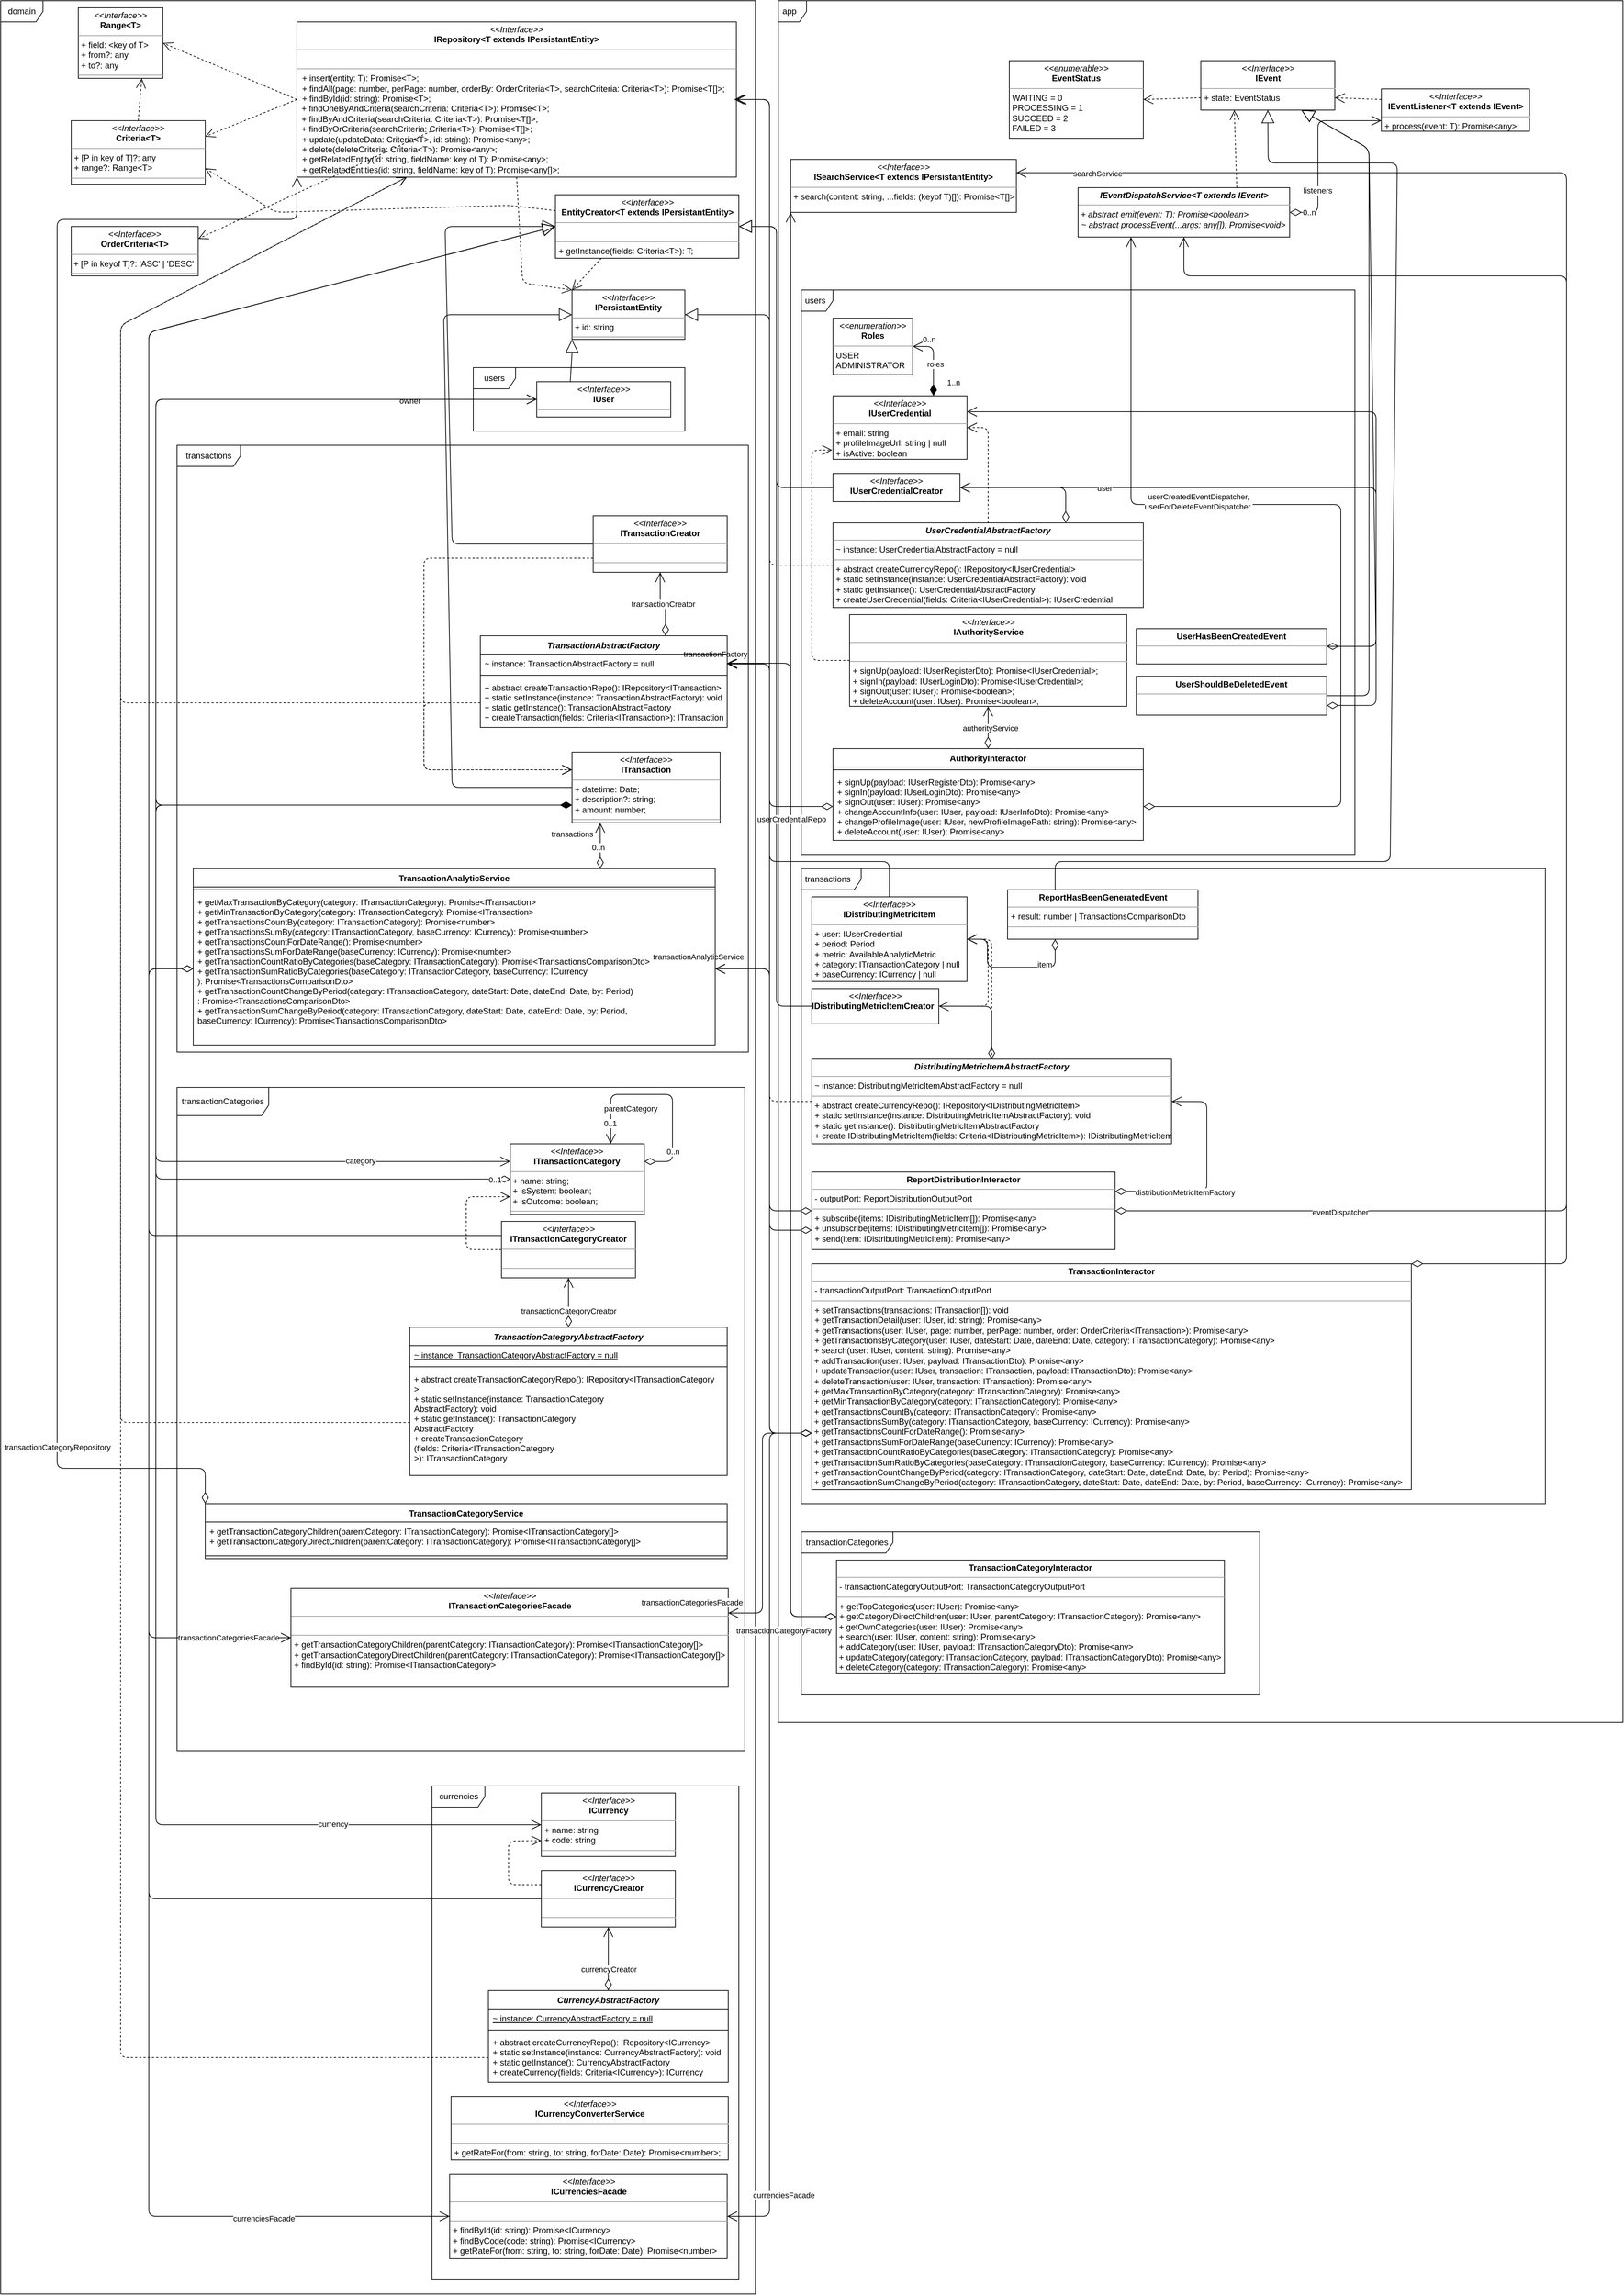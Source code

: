 <mxfile version="13.6.5">
    <diagram id="gjLeDKqqtg93vQzPm0LJ" name="Page-1">
        <mxGraphModel dx="595" dy="680" grid="1" gridSize="10" guides="1" tooltips="1" connect="1" arrows="1" fold="1" page="1" pageScale="1" pageWidth="827" pageHeight="1169" math="0" shadow="0">
            <root>
                <mxCell id="0"/>
                <mxCell id="1" parent="0"/>
                <mxCell id="7Itipnd0O3gXcSOdM8YI-34" value="domain" style="shape=umlFrame;whiteSpace=wrap;html=1;gradientColor=none;fillColor=none;" parent="1" vertex="1">
                    <mxGeometry x="100" y="80" width="1070" height="3250" as="geometry"/>
                </mxCell>
                <mxCell id="7Itipnd0O3gXcSOdM8YI-121" value="&amp;nbsp;app" style="shape=umlFrame;whiteSpace=wrap;html=1;fillColor=none;gradientColor=none;align=left;width=40;height=30;" parent="1" vertex="1">
                    <mxGeometry x="1202.5" y="80" width="1197.5" height="2440" as="geometry"/>
                </mxCell>
                <mxCell id="7Itipnd0O3gXcSOdM8YI-36" value="transactions" style="shape=umlFrame;whiteSpace=wrap;html=1;fillColor=none;gradientColor=none;width=90;height=30;" parent="1" vertex="1">
                    <mxGeometry x="350" y="710" width="810" height="860" as="geometry"/>
                </mxCell>
                <mxCell id="2fOD47t5LavF09eZPAun-3" value="transactionCategories" style="shape=umlFrame;whiteSpace=wrap;html=1;width=130;height=40;" parent="1" vertex="1">
                    <mxGeometry x="350" y="1620" width="805" height="940" as="geometry"/>
                </mxCell>
                <mxCell id="2fOD47t5LavF09eZPAun-4" value="transactionCategories" style="shape=umlFrame;whiteSpace=wrap;html=1;width=130;height=30;" parent="1" vertex="1">
                    <mxGeometry x="1235" y="2250" width="650" height="230" as="geometry"/>
                </mxCell>
                <mxCell id="2fOD47t5LavF09eZPAun-2" value="currencies" style="shape=umlFrame;whiteSpace=wrap;html=1;width=75;height=30;" parent="1" vertex="1">
                    <mxGeometry x="711.5" y="2610" width="435" height="700" as="geometry"/>
                </mxCell>
                <mxCell id="7Itipnd0O3gXcSOdM8YI-128" value="&amp;nbsp;users" style="shape=umlFrame;whiteSpace=wrap;html=1;fillColor=none;gradientColor=none;align=left;width=45;height=30;" parent="1" vertex="1">
                    <mxGeometry x="1235" y="490" width="785" height="800" as="geometry"/>
                </mxCell>
                <mxCell id="7Itipnd0O3gXcSOdM8YI-129" value="&amp;nbsp;transactions" style="shape=umlFrame;whiteSpace=wrap;html=1;fillColor=none;gradientColor=none;align=left;width=85;height=30;" parent="1" vertex="1">
                    <mxGeometry x="1235" y="1310" width="1055" height="900" as="geometry"/>
                </mxCell>
                <mxCell id="7Itipnd0O3gXcSOdM8YI-35" value="users" style="shape=umlFrame;whiteSpace=wrap;html=1;fillColor=none;gradientColor=none;" parent="1" vertex="1">
                    <mxGeometry x="770" y="600" width="300" height="90" as="geometry"/>
                </mxCell>
                <mxCell id="7Itipnd0O3gXcSOdM8YI-13" value="&lt;p style=&quot;margin: 0px ; margin-top: 4px ; text-align: center&quot;&gt;&lt;i&gt;&amp;lt;&amp;lt;Interface&amp;gt;&amp;gt;&lt;/i&gt;&lt;br&gt;&lt;b&gt;IPersistantEntity&lt;/b&gt;&lt;/p&gt;&lt;hr size=&quot;1&quot;&gt;&lt;p style=&quot;margin: 0px ; margin-left: 4px&quot;&gt;+ id: string&lt;br&gt;&lt;/p&gt;&lt;hr size=&quot;1&quot;&gt;&lt;p style=&quot;margin: 0px ; margin-left: 4px&quot;&gt;&lt;br&gt;&lt;/p&gt;" style="verticalAlign=top;align=left;overflow=fill;fontSize=12;fontFamily=Helvetica;html=1;" parent="1" vertex="1">
                    <mxGeometry x="910" y="490" width="160" height="70" as="geometry"/>
                </mxCell>
                <mxCell id="7Itipnd0O3gXcSOdM8YI-14" value="&lt;p style=&quot;margin: 0px ; margin-top: 4px ; text-align: center&quot;&gt;&lt;i&gt;&amp;lt;&amp;lt;Interface&amp;gt;&amp;gt;&lt;/i&gt;&lt;br&gt;&lt;b&gt;OrderCriteria&amp;lt;T&amp;gt;&lt;/b&gt;&lt;br&gt;&lt;/p&gt;&lt;hr size=&quot;1&quot;&gt;&lt;p style=&quot;margin: 0px ; margin-left: 4px&quot;&gt;&lt;/p&gt;&amp;nbsp;+ [P in keyof T]?: 'ASC' | 'DESC'&lt;hr size=&quot;1&quot;&gt;&lt;p style=&quot;margin: 0px ; margin-left: 4px&quot;&gt;&lt;br&gt;&lt;/p&gt;" style="verticalAlign=top;align=left;overflow=fill;fontSize=12;fontFamily=Helvetica;html=1;" parent="1" vertex="1">
                    <mxGeometry x="200" y="400" width="180" height="70" as="geometry"/>
                </mxCell>
                <mxCell id="7Itipnd0O3gXcSOdM8YI-15" value="&lt;p style=&quot;margin: 0px ; margin-top: 4px ; text-align: center&quot;&gt;&lt;i&gt;&amp;lt;&amp;lt;Interface&amp;gt;&amp;gt;&lt;/i&gt;&lt;br&gt;&lt;b&gt;IRepository&amp;lt;T extends IPersistantEntity&amp;gt;&lt;/b&gt;&lt;br&gt;&lt;/p&gt;&lt;hr size=&quot;1&quot;&gt;&lt;p style=&quot;margin: 0px ; margin-left: 4px&quot;&gt;&lt;br&gt;&lt;/p&gt;&lt;hr size=&quot;1&quot;&gt;&lt;p style=&quot;margin: 0px ; margin-left: 4px&quot;&gt;&amp;nbsp;+ insert(entity: T): Promise&amp;lt;T&amp;gt;;&lt;/p&gt;&lt;p style=&quot;margin: 0px ; margin-left: 4px&quot;&gt;&amp;nbsp;+ findAll(&lt;span&gt;page: number,&lt;/span&gt;&lt;span&gt;&amp;nbsp;perPage: number,&amp;nbsp;&lt;/span&gt;&lt;span&gt;orderBy: OrderCriteria&amp;lt;T&amp;gt;,&amp;nbsp;&lt;/span&gt;&lt;span&gt;searchCriteria: Criteria&amp;lt;T&amp;gt;&lt;/span&gt;&lt;span&gt;): Promise&amp;lt;T[]&amp;gt;;&lt;/span&gt;&lt;/p&gt;&lt;p style=&quot;margin: 0px ; margin-left: 4px&quot;&gt;&amp;nbsp;+ findById(id: string): Promise&amp;lt;T&amp;gt;;&lt;/p&gt;&amp;nbsp; +&amp;nbsp;&lt;span&gt;findOneByAndCriteria(searchCriteria: Criteria&amp;lt;T&amp;gt;): Promise&amp;lt;T&amp;gt;;&lt;/span&gt;&lt;br class=&quot;Apple-interchange-newline&quot;&gt;&amp;nbsp; +&amp;nbsp;&lt;span&gt;findByAndCriteria(searchCriteria: Criteria&amp;lt;T&amp;gt;): Promise&amp;lt;T[]&amp;gt;;&lt;br&gt;&lt;/span&gt;&lt;span&gt;&amp;nbsp; + findByOrCriteria(searchCriteria: Criteria&amp;lt;T&amp;gt;): Promise&amp;lt;T[]&amp;gt;;&lt;/span&gt;&lt;span&gt;&lt;br&gt;&lt;/span&gt;&lt;p style=&quot;margin: 0px ; margin-left: 4px&quot;&gt;&amp;nbsp;+ update(updateData: Criteria&amp;lt;T&amp;gt;, id: string): Promise&amp;lt;any&amp;gt;;&lt;/p&gt;&lt;p style=&quot;margin: 0px ; margin-left: 4px&quot;&gt;&amp;nbsp;+ delete(deleteCriteria: Criteria&amp;lt;T&amp;gt;): Promise&amp;lt;any&amp;gt;;&lt;/p&gt;&lt;p style=&quot;margin: 0px ; margin-left: 4px&quot;&gt;&amp;nbsp;+ getRelatedEntity(id: string, fieldName: key of T): Promise&amp;lt;any&amp;gt;;&lt;/p&gt;&lt;p style=&quot;margin: 0px ; margin-left: 4px&quot;&gt;&amp;nbsp;+ getRelatedEntities(id: string, fieldName: key of T): Promise&amp;lt;any[]&amp;gt;;&lt;/p&gt;" style="verticalAlign=top;align=left;overflow=fill;fontSize=12;fontFamily=Helvetica;html=1;" parent="1" vertex="1">
                    <mxGeometry x="520" y="110" width="623" height="220" as="geometry"/>
                </mxCell>
                <mxCell id="7Itipnd0O3gXcSOdM8YI-16" value="&lt;p style=&quot;margin: 0px ; margin-top: 4px ; text-align: center&quot;&gt;&lt;i&gt;&amp;lt;&amp;lt;Interface&amp;gt;&amp;gt;&lt;/i&gt;&lt;br&gt;&lt;b&gt;Criteria&amp;lt;T&amp;gt;&lt;/b&gt;&lt;/p&gt;&lt;hr size=&quot;1&quot;&gt;&lt;p style=&quot;margin: 0px ; margin-left: 4px&quot;&gt;+ [P in key of T]?: any&lt;br&gt;+ range?: Range&amp;lt;T&amp;gt;&lt;/p&gt;&lt;hr size=&quot;1&quot;&gt;&lt;p style=&quot;margin: 0px ; margin-left: 4px&quot;&gt;&lt;br&gt;&lt;/p&gt;" style="verticalAlign=top;align=left;overflow=fill;fontSize=12;fontFamily=Helvetica;html=1;" parent="1" vertex="1">
                    <mxGeometry x="200" y="250" width="190" height="90" as="geometry"/>
                </mxCell>
                <mxCell id="7Itipnd0O3gXcSOdM8YI-17" value="&lt;p style=&quot;margin: 0px ; margin-top: 4px ; text-align: center&quot;&gt;&lt;i&gt;&amp;lt;&amp;lt;Interface&amp;gt;&amp;gt;&lt;/i&gt;&lt;br&gt;&lt;b&gt;Range&amp;lt;T&amp;gt;&lt;/b&gt;&lt;/p&gt;&lt;hr size=&quot;1&quot;&gt;&lt;p style=&quot;margin: 0px ; margin-left: 4px&quot;&gt;+ field: &amp;lt;key of T&amp;gt;&lt;br&gt;+ from?: any&lt;/p&gt;&lt;p style=&quot;margin: 0px ; margin-left: 4px&quot;&gt;+ to?: any&lt;/p&gt;&lt;hr size=&quot;1&quot;&gt;&lt;p style=&quot;margin: 0px ; margin-left: 4px&quot;&gt;&lt;br&gt;&lt;/p&gt;" style="verticalAlign=top;align=left;overflow=fill;fontSize=12;fontFamily=Helvetica;html=1;" parent="1" vertex="1">
                    <mxGeometry x="210" y="90" width="120" height="100" as="geometry"/>
                </mxCell>
                <mxCell id="7Itipnd0O3gXcSOdM8YI-18" value="" style="endArrow=open;endSize=12;dashed=1;html=1;entryX=0.75;entryY=1;entryDx=0;entryDy=0;exitX=0.5;exitY=0;exitDx=0;exitDy=0;" parent="1" source="7Itipnd0O3gXcSOdM8YI-16" target="7Itipnd0O3gXcSOdM8YI-17" edge="1">
                    <mxGeometry width="160" relative="1" as="geometry">
                        <mxPoint x="190" y="180" as="sourcePoint"/>
                        <mxPoint x="350" y="180" as="targetPoint"/>
                    </mxGeometry>
                </mxCell>
                <mxCell id="7Itipnd0O3gXcSOdM8YI-19" value="" style="endArrow=open;endSize=12;dashed=1;html=1;entryX=0;entryY=0;entryDx=0;entryDy=0;exitX=0.5;exitY=1;exitDx=0;exitDy=0;" parent="1" source="7Itipnd0O3gXcSOdM8YI-15" target="7Itipnd0O3gXcSOdM8YI-13" edge="1">
                    <mxGeometry width="160" relative="1" as="geometry">
                        <mxPoint x="477" y="360" as="sourcePoint"/>
                        <mxPoint x="637" y="360" as="targetPoint"/>
                        <Array as="points">
                            <mxPoint x="840" y="480"/>
                        </Array>
                    </mxGeometry>
                </mxCell>
                <mxCell id="7Itipnd0O3gXcSOdM8YI-20" value="" style="endArrow=open;endSize=12;dashed=1;html=1;entryX=1;entryY=0.5;entryDx=0;entryDy=0;exitX=0;exitY=0.5;exitDx=0;exitDy=0;" parent="1" source="7Itipnd0O3gXcSOdM8YI-15" target="7Itipnd0O3gXcSOdM8YI-17" edge="1">
                    <mxGeometry width="160" relative="1" as="geometry">
                        <mxPoint x="710" y="155" as="sourcePoint"/>
                        <mxPoint x="600" y="280" as="targetPoint"/>
                    </mxGeometry>
                </mxCell>
                <mxCell id="7Itipnd0O3gXcSOdM8YI-21" value="" style="endArrow=open;endSize=12;dashed=1;html=1;exitX=0;exitY=0.5;exitDx=0;exitDy=0;entryX=1;entryY=0.25;entryDx=0;entryDy=0;" parent="1" source="7Itipnd0O3gXcSOdM8YI-15" target="7Itipnd0O3gXcSOdM8YI-16" edge="1">
                    <mxGeometry width="160" relative="1" as="geometry">
                        <mxPoint x="710" y="210" as="sourcePoint"/>
                        <mxPoint x="610" y="340" as="targetPoint"/>
                    </mxGeometry>
                </mxCell>
                <mxCell id="7Itipnd0O3gXcSOdM8YI-22" value="" style="endArrow=open;endSize=12;dashed=1;html=1;exitX=0;exitY=0.75;exitDx=0;exitDy=0;entryX=1;entryY=0.25;entryDx=0;entryDy=0;" parent="1" target="7Itipnd0O3gXcSOdM8YI-14" edge="1">
                    <mxGeometry x="-0.284" y="6" width="160" relative="1" as="geometry">
                        <mxPoint x="710" y="265" as="sourcePoint"/>
                        <mxPoint x="604" y="394.5" as="targetPoint"/>
                        <mxPoint as="offset"/>
                    </mxGeometry>
                </mxCell>
                <mxCell id="7Itipnd0O3gXcSOdM8YI-23" value="&lt;p style=&quot;margin: 0px ; margin-top: 4px ; text-align: center&quot;&gt;&lt;i&gt;&amp;lt;&amp;lt;Interface&amp;gt;&amp;gt;&lt;/i&gt;&lt;br&gt;&lt;b&gt;EntityCreator&amp;lt;T extends IPersistantEntity&amp;gt;&lt;/b&gt;&lt;br&gt;&lt;/p&gt;&lt;hr size=&quot;1&quot;&gt;&lt;p style=&quot;margin: 0px ; margin-left: 4px&quot;&gt;&lt;br&gt;&lt;/p&gt;&lt;hr size=&quot;1&quot;&gt;&lt;p style=&quot;margin: 0px ; margin-left: 4px&quot;&gt;+ getInstance(fields: Criteria&amp;lt;T&amp;gt;): T;&lt;br&gt;&lt;/p&gt;" style="verticalAlign=top;align=left;overflow=fill;fontSize=12;fontFamily=Helvetica;html=1;" parent="1" vertex="1">
                    <mxGeometry x="886.5" y="355" width="260" height="90" as="geometry"/>
                </mxCell>
                <mxCell id="7Itipnd0O3gXcSOdM8YI-24" value="" style="endArrow=open;endSize=12;dashed=1;html=1;exitX=0.25;exitY=1;exitDx=0;exitDy=0;" parent="1" source="7Itipnd0O3gXcSOdM8YI-23" edge="1">
                    <mxGeometry width="160" relative="1" as="geometry">
                        <mxPoint x="420" y="360" as="sourcePoint"/>
                        <mxPoint x="910" y="490" as="targetPoint"/>
                    </mxGeometry>
                </mxCell>
                <mxCell id="7Itipnd0O3gXcSOdM8YI-25" value="" style="endArrow=open;endSize=12;dashed=1;html=1;exitX=0;exitY=0.25;exitDx=0;exitDy=0;entryX=1;entryY=0.75;entryDx=0;entryDy=0;" parent="1" source="7Itipnd0O3gXcSOdM8YI-23" target="7Itipnd0O3gXcSOdM8YI-16" edge="1">
                    <mxGeometry width="160" relative="1" as="geometry">
                        <mxPoint x="1076.5" y="390" as="sourcePoint"/>
                        <mxPoint x="760" y="380" as="targetPoint"/>
                        <Array as="points">
                            <mxPoint x="820" y="370"/>
                            <mxPoint x="490" y="380"/>
                        </Array>
                    </mxGeometry>
                </mxCell>
                <mxCell id="7Itipnd0O3gXcSOdM8YI-30" value="&lt;p style=&quot;margin: 0px ; margin-top: 4px ; text-align: center&quot;&gt;&lt;i&gt;&amp;lt;&amp;lt;Interface&amp;gt;&amp;gt;&lt;/i&gt;&lt;br&gt;&lt;b&gt;IUser&lt;/b&gt;&lt;/p&gt;&lt;hr size=&quot;1&quot;&gt;&lt;p style=&quot;margin: 0px ; margin-left: 4px&quot;&gt;&lt;br&gt;&lt;/p&gt;" style="verticalAlign=top;align=left;overflow=fill;fontSize=12;fontFamily=Helvetica;html=1;" parent="1" vertex="1">
                    <mxGeometry x="860" y="620" width="190" height="50" as="geometry"/>
                </mxCell>
                <mxCell id="7Itipnd0O3gXcSOdM8YI-31" value="" style="endArrow=block;endSize=16;endFill=0;html=1;entryX=0;entryY=1;entryDx=0;entryDy=0;exitX=0.25;exitY=0;exitDx=0;exitDy=0;" parent="1" source="7Itipnd0O3gXcSOdM8YI-30" target="7Itipnd0O3gXcSOdM8YI-13" edge="1">
                    <mxGeometry width="160" relative="1" as="geometry">
                        <mxPoint x="761" y="735" as="sourcePoint"/>
                        <mxPoint x="951" y="744" as="targetPoint"/>
                        <Array as="points">
                            <mxPoint x="910" y="580"/>
                        </Array>
                    </mxGeometry>
                </mxCell>
                <mxCell id="7Itipnd0O3gXcSOdM8YI-38" value="&lt;p style=&quot;margin: 0px ; margin-top: 4px ; text-align: center&quot;&gt;&lt;i&gt;&amp;lt;&amp;lt;Interface&amp;gt;&amp;gt;&lt;/i&gt;&lt;br&gt;&lt;b&gt;ITransaction&lt;/b&gt;&lt;br&gt;&lt;/p&gt;&lt;hr size=&quot;1&quot;&gt;&lt;p style=&quot;margin: 0px ; margin-left: 4px&quot;&gt;+ datetime: Date;&lt;/p&gt;&lt;p style=&quot;margin: 0px ; margin-left: 4px&quot;&gt;+ description?: string;&lt;/p&gt;&lt;p style=&quot;margin: 0px ; margin-left: 4px&quot;&gt;+ amount: number;&lt;/p&gt;&lt;hr size=&quot;1&quot;&gt;&lt;p style=&quot;margin: 0px ; margin-left: 4px&quot;&gt;&lt;br&gt;&lt;/p&gt;" style="verticalAlign=top;align=left;overflow=fill;fontSize=12;fontFamily=Helvetica;html=1;fillColor=none;gradientColor=none;" parent="1" vertex="1">
                    <mxGeometry x="910" y="1145" width="210" height="100" as="geometry"/>
                </mxCell>
                <mxCell id="7Itipnd0O3gXcSOdM8YI-39" value="&lt;p style=&quot;margin: 0px ; margin-top: 4px ; text-align: center&quot;&gt;&lt;i&gt;&amp;lt;&amp;lt;Interface&amp;gt;&amp;gt;&lt;/i&gt;&lt;br&gt;&lt;b&gt;ICurrencyConverterService&lt;/b&gt;&lt;br&gt;&lt;/p&gt;&lt;hr size=&quot;1&quot;&gt;&lt;p style=&quot;margin: 0px ; margin-left: 4px&quot;&gt;&lt;br&gt;&lt;/p&gt;&lt;hr size=&quot;1&quot;&gt;&lt;p style=&quot;margin: 0px ; margin-left: 4px&quot;&gt;+&amp;nbsp;getRateFor(from: string, to: string, forDate: Date): Promise&amp;lt;number&amp;gt;;&lt;/p&gt;" style="verticalAlign=top;align=left;overflow=fill;fontSize=12;fontFamily=Helvetica;html=1;fillColor=none;gradientColor=none;" parent="1" vertex="1">
                    <mxGeometry x="738.5" y="3050" width="393" height="90" as="geometry"/>
                </mxCell>
                <mxCell id="7Itipnd0O3gXcSOdM8YI-40" value="&lt;p style=&quot;margin: 0px ; margin-top: 4px ; text-align: center&quot;&gt;&lt;i&gt;&amp;lt;&amp;lt;Interface&amp;gt;&amp;gt;&lt;/i&gt;&lt;br&gt;&lt;b&gt;ICurrencyCreator&lt;/b&gt;&lt;br&gt;&lt;/p&gt;&lt;hr size=&quot;1&quot;&gt;&lt;p style=&quot;margin: 0px ; margin-left: 4px&quot;&gt;&lt;br&gt;&lt;/p&gt;&lt;hr size=&quot;1&quot;&gt;&lt;p style=&quot;margin: 0px ; margin-left: 4px&quot;&gt;&lt;br&gt;&lt;/p&gt;" style="verticalAlign=top;align=left;overflow=fill;fontSize=12;fontFamily=Helvetica;html=1;fillColor=none;gradientColor=none;" parent="1" vertex="1">
                    <mxGeometry x="866.5" y="2730" width="190" height="80" as="geometry"/>
                </mxCell>
                <mxCell id="7Itipnd0O3gXcSOdM8YI-41" value="&lt;p style=&quot;margin: 0px ; margin-top: 4px ; text-align: center&quot;&gt;&lt;i&gt;&amp;lt;&amp;lt;Interface&amp;gt;&amp;gt;&lt;/i&gt;&lt;br&gt;&lt;b&gt;ITransactionCreator&lt;/b&gt;&lt;br&gt;&lt;/p&gt;&lt;hr size=&quot;1&quot;&gt;&lt;p style=&quot;margin: 0px ; margin-left: 4px&quot;&gt;&lt;br&gt;&lt;/p&gt;&lt;hr size=&quot;1&quot;&gt;&lt;p style=&quot;margin: 0px ; margin-left: 4px&quot;&gt;&lt;br&gt;&lt;/p&gt;" style="verticalAlign=top;align=left;overflow=fill;fontSize=12;fontFamily=Helvetica;html=1;fillColor=none;gradientColor=none;" parent="1" vertex="1">
                    <mxGeometry x="940" y="810" width="190" height="80" as="geometry"/>
                </mxCell>
                <mxCell id="7Itipnd0O3gXcSOdM8YI-43" value="&lt;p style=&quot;margin: 0px ; margin-top: 4px ; text-align: center&quot;&gt;&lt;i&gt;&amp;lt;&amp;lt;Interface&amp;gt;&amp;gt;&lt;/i&gt;&lt;br&gt;&lt;b&gt;ITransactionCategory&lt;/b&gt;&lt;br&gt;&lt;/p&gt;&lt;hr size=&quot;1&quot;&gt;&lt;p style=&quot;margin: 0px ; margin-left: 4px&quot;&gt;+ name: string;&lt;/p&gt;&lt;p style=&quot;margin: 0px ; margin-left: 4px&quot;&gt;+ isSystem: boolean;&lt;/p&gt;&lt;p style=&quot;margin: 0px ; margin-left: 4px&quot;&gt;+ isOutcome: boolean;&lt;/p&gt;&lt;hr size=&quot;1&quot;&gt;&lt;p style=&quot;margin: 0px ; margin-left: 4px&quot;&gt;&lt;br&gt;&lt;/p&gt;" style="verticalAlign=top;align=left;overflow=fill;fontSize=12;fontFamily=Helvetica;html=1;fillColor=none;gradientColor=none;" parent="1" vertex="1">
                    <mxGeometry x="822.47" y="1700.06" width="190" height="100" as="geometry"/>
                </mxCell>
                <mxCell id="7Itipnd0O3gXcSOdM8YI-44" value="&lt;p style=&quot;margin: 0px ; margin-top: 4px ; text-align: center&quot;&gt;&lt;i&gt;&amp;lt;&amp;lt;Interface&amp;gt;&amp;gt;&lt;/i&gt;&lt;br&gt;&lt;b&gt;ICurrency&lt;/b&gt;&lt;br&gt;&lt;/p&gt;&lt;hr size=&quot;1&quot;&gt;&lt;p style=&quot;margin: 0px ; margin-left: 4px&quot;&gt;+ name: string&lt;/p&gt;&lt;p style=&quot;margin: 0px ; margin-left: 4px&quot;&gt;+ code: string&lt;/p&gt;&lt;hr size=&quot;1&quot;&gt;&lt;p style=&quot;margin: 0px ; margin-left: 4px&quot;&gt;&lt;br&gt;&lt;/p&gt;" style="verticalAlign=top;align=left;overflow=fill;fontSize=12;fontFamily=Helvetica;html=1;fillColor=none;gradientColor=none;" parent="1" vertex="1">
                    <mxGeometry x="866.5" y="2620" width="190" height="90" as="geometry"/>
                </mxCell>
                <mxCell id="7Itipnd0O3gXcSOdM8YI-45" value="&lt;p style=&quot;margin: 0px ; margin-top: 4px ; text-align: center&quot;&gt;&lt;i&gt;&amp;lt;&amp;lt;Interface&amp;gt;&amp;gt;&lt;/i&gt;&lt;br&gt;&lt;b&gt;ITransactionCategoryCreator&lt;/b&gt;&lt;br&gt;&lt;/p&gt;&lt;hr size=&quot;1&quot;&gt;&lt;p style=&quot;margin: 0px ; margin-left: 4px&quot;&gt;&lt;br&gt;&lt;/p&gt;&lt;hr size=&quot;1&quot;&gt;&lt;p style=&quot;margin: 0px ; margin-left: 4px&quot;&gt;&lt;br&gt;&lt;/p&gt;" style="verticalAlign=top;align=left;overflow=fill;fontSize=12;fontFamily=Helvetica;html=1;fillColor=none;gradientColor=none;" parent="1" vertex="1">
                    <mxGeometry x="810" y="1810" width="190" height="80" as="geometry"/>
                </mxCell>
                <mxCell id="7Itipnd0O3gXcSOdM8YI-71" value="" style="endArrow=block;endSize=16;endFill=0;html=1;entryX=0;entryY=0.5;entryDx=0;entryDy=0;exitX=0;exitY=0.5;exitDx=0;exitDy=0;" parent="1" source="7Itipnd0O3gXcSOdM8YI-41" target="7Itipnd0O3gXcSOdM8YI-23" edge="1">
                    <mxGeometry width="160" relative="1" as="geometry">
                        <mxPoint x="280" y="640" as="sourcePoint"/>
                        <mxPoint x="440" y="640" as="targetPoint"/>
                        <Array as="points">
                            <mxPoint x="740" y="850"/>
                            <mxPoint x="730" y="400"/>
                        </Array>
                    </mxGeometry>
                </mxCell>
                <mxCell id="7Itipnd0O3gXcSOdM8YI-74" value="" style="endArrow=block;endSize=16;endFill=0;html=1;entryX=0;entryY=0.5;entryDx=0;entryDy=0;exitX=0;exitY=0.5;exitDx=0;exitDy=0;" parent="1" source="7Itipnd0O3gXcSOdM8YI-38" target="7Itipnd0O3gXcSOdM8YI-13" edge="1">
                    <mxGeometry width="160" relative="1" as="geometry">
                        <mxPoint x="823" y="778.82" as="sourcePoint"/>
                        <mxPoint x="983" y="778.82" as="targetPoint"/>
                        <Array as="points">
                            <mxPoint x="740" y="1195"/>
                            <mxPoint x="728" y="525"/>
                        </Array>
                    </mxGeometry>
                </mxCell>
                <mxCell id="7Itipnd0O3gXcSOdM8YI-77" value="" style="endArrow=open;html=1;endSize=12;startArrow=diamondThin;startSize=14;startFill=0;edgeStyle=orthogonalEdgeStyle;align=left;verticalAlign=bottom;exitX=1;exitY=0.25;exitDx=0;exitDy=0;entryX=0.75;entryY=0;entryDx=0;entryDy=0;" parent="1" source="7Itipnd0O3gXcSOdM8YI-43" target="7Itipnd0O3gXcSOdM8YI-43" edge="1">
                    <mxGeometry x="-1" y="3" relative="1" as="geometry">
                        <mxPoint x="832.47" y="1610.06" as="sourcePoint"/>
                        <mxPoint x="992.47" y="1610.06" as="targetPoint"/>
                        <Array as="points">
                            <mxPoint x="1052.47" y="1725.06"/>
                            <mxPoint x="1052.47" y="1630.06"/>
                            <mxPoint x="965.47" y="1630.06"/>
                        </Array>
                    </mxGeometry>
                </mxCell>
                <mxCell id="7Itipnd0O3gXcSOdM8YI-78" value="parentCategory" style="edgeLabel;html=1;align=center;verticalAlign=middle;resizable=0;points=[];" parent="7Itipnd0O3gXcSOdM8YI-77" vertex="1" connectable="0">
                    <mxGeometry x="0.315" y="1" relative="1" as="geometry">
                        <mxPoint x="-2.5" y="19" as="offset"/>
                    </mxGeometry>
                </mxCell>
                <mxCell id="7Itipnd0O3gXcSOdM8YI-82" value="0..1" style="edgeLabel;html=1;align=center;verticalAlign=middle;resizable=0;points=[];" parent="7Itipnd0O3gXcSOdM8YI-77" vertex="1" connectable="0">
                    <mxGeometry x="0.831" y="-1" relative="1" as="geometry">
                        <mxPoint y="-5" as="offset"/>
                    </mxGeometry>
                </mxCell>
                <mxCell id="7Itipnd0O3gXcSOdM8YI-83" value="0..n" style="edgeLabel;html=1;align=center;verticalAlign=middle;resizable=0;points=[];" parent="7Itipnd0O3gXcSOdM8YI-77" vertex="1" connectable="0">
                    <mxGeometry x="-0.844" y="9" relative="1" as="geometry">
                        <mxPoint x="17.5" y="-5.0" as="offset"/>
                    </mxGeometry>
                </mxCell>
                <mxCell id="7Itipnd0O3gXcSOdM8YI-95" value="" style="endArrow=open;html=1;endSize=12;startArrow=diamondThin;startSize=14;startFill=0;edgeStyle=orthogonalEdgeStyle;align=left;verticalAlign=bottom;exitX=0.5;exitY=0;exitDx=0;exitDy=0;" parent="1" source="7Itipnd0O3gXcSOdM8YI-58" target="7Itipnd0O3gXcSOdM8YI-45" edge="1">
                    <mxGeometry x="-1" y="3" relative="1" as="geometry">
                        <mxPoint x="1575" y="1656" as="sourcePoint"/>
                        <mxPoint x="925.0" y="1860" as="targetPoint"/>
                        <Array as="points">
                            <mxPoint x="905" y="1940"/>
                        </Array>
                    </mxGeometry>
                </mxCell>
                <mxCell id="7Itipnd0O3gXcSOdM8YI-98" value="transactionCategoryCreator" style="edgeLabel;html=1;align=center;verticalAlign=middle;resizable=0;points=[];" parent="7Itipnd0O3gXcSOdM8YI-95" vertex="1" connectable="0">
                    <mxGeometry x="-0.772" relative="1" as="geometry">
                        <mxPoint x="-0.01" y="-15.29" as="offset"/>
                    </mxGeometry>
                </mxCell>
                <mxCell id="7Itipnd0O3gXcSOdM8YI-96" value="" style="endArrow=open;html=1;endSize=12;startArrow=diamondThin;startSize=14;startFill=0;edgeStyle=orthogonalEdgeStyle;align=left;verticalAlign=bottom;entryX=0.5;entryY=1;entryDx=0;entryDy=0;exitX=0.5;exitY=0;exitDx=0;exitDy=0;" parent="1" source="7Itipnd0O3gXcSOdM8YI-54" target="7Itipnd0O3gXcSOdM8YI-40" edge="1">
                    <mxGeometry x="-1" y="3" relative="1" as="geometry">
                        <mxPoint x="971.5" y="2870" as="sourcePoint"/>
                        <mxPoint x="1131.5" y="2870" as="targetPoint"/>
                    </mxGeometry>
                </mxCell>
                <mxCell id="7Itipnd0O3gXcSOdM8YI-97" value="currencyCreator" style="edgeLabel;html=1;align=center;verticalAlign=middle;resizable=0;points=[];" parent="7Itipnd0O3gXcSOdM8YI-96" vertex="1" connectable="0">
                    <mxGeometry x="-0.732" relative="1" as="geometry">
                        <mxPoint y="-18.24" as="offset"/>
                    </mxGeometry>
                </mxCell>
                <mxCell id="7Itipnd0O3gXcSOdM8YI-107" value="" style="endArrow=open;html=1;endSize=12;startArrow=diamondThin;startSize=14;startFill=0;edgeStyle=orthogonalEdgeStyle;align=left;verticalAlign=bottom;entryX=0.25;entryY=1;entryDx=0;entryDy=0;" parent="1" edge="1">
                    <mxGeometry x="-1" y="3" relative="1" as="geometry">
                        <mxPoint x="950" y="1310.0" as="sourcePoint"/>
                        <mxPoint x="950" y="1245.0" as="targetPoint"/>
                        <Array as="points">
                            <mxPoint x="950.5" y="1310"/>
                        </Array>
                    </mxGeometry>
                </mxCell>
                <mxCell id="7Itipnd0O3gXcSOdM8YI-108" value="0..n" style="edgeLabel;html=1;align=center;verticalAlign=middle;resizable=0;points=[];" parent="7Itipnd0O3gXcSOdM8YI-107" vertex="1" connectable="0">
                    <mxGeometry x="-0.881" relative="1" as="geometry">
                        <mxPoint x="-3" y="-25.83" as="offset"/>
                    </mxGeometry>
                </mxCell>
                <mxCell id="7Itipnd0O3gXcSOdM8YI-109" value="transactions" style="edgeLabel;html=1;align=center;verticalAlign=middle;resizable=0;points=[];" parent="7Itipnd0O3gXcSOdM8YI-107" vertex="1" connectable="0">
                    <mxGeometry x="-0.78" relative="1" as="geometry">
                        <mxPoint x="-40" y="-42.5" as="offset"/>
                    </mxGeometry>
                </mxCell>
                <mxCell id="7Itipnd0O3gXcSOdM8YI-123" value="&lt;p style=&quot;margin: 0px ; margin-top: 4px ; text-align: center&quot;&gt;&lt;i&gt;&amp;lt;&amp;lt;Interface&amp;gt;&amp;gt;&lt;/i&gt;&lt;br&gt;&lt;b&gt;ISearchService&amp;lt;T extends IPersistantEntity&amp;gt;&lt;/b&gt;&lt;br&gt;&lt;/p&gt;&lt;hr size=&quot;1&quot;&gt;&lt;p style=&quot;margin: 0px ; margin-left: 4px&quot;&gt;&lt;/p&gt;&lt;p style=&quot;margin: 0px ; margin-left: 4px&quot;&gt;+&amp;nbsp;search(content: string, ...fields: (keyof T)[]): Promise&amp;lt;T[]&amp;gt;&lt;/p&gt;" style="verticalAlign=top;align=left;overflow=fill;fontSize=12;fontFamily=Helvetica;html=1;fillColor=none;gradientColor=none;" parent="1" vertex="1">
                    <mxGeometry x="1220" y="305" width="320" height="75" as="geometry"/>
                </mxCell>
                <mxCell id="7Itipnd0O3gXcSOdM8YI-125" value="&lt;p style=&quot;margin: 0px ; margin-top: 4px ; text-align: center&quot;&gt;&lt;i&gt;&amp;lt;&amp;lt;Interface&amp;gt;&amp;gt;&lt;/i&gt;&lt;br&gt;&lt;b&gt;IEventListener&amp;lt;T extends IEvent&amp;gt;&lt;/b&gt;&lt;br&gt;&lt;/p&gt;&lt;hr size=&quot;1&quot;&gt;&lt;p style=&quot;margin: 0px ; margin-left: 4px&quot;&gt;&lt;/p&gt;&lt;p style=&quot;margin: 0px ; margin-left: 4px&quot;&gt;+ process(event: T): Promise&amp;lt;any&amp;gt;;&lt;/p&gt;" style="verticalAlign=top;align=left;overflow=fill;fontSize=12;fontFamily=Helvetica;html=1;fillColor=none;gradientColor=none;" parent="1" vertex="1">
                    <mxGeometry x="2057.5" y="205" width="210" height="60" as="geometry"/>
                </mxCell>
                <mxCell id="7Itipnd0O3gXcSOdM8YI-126" value="&lt;p style=&quot;margin: 0px ; margin-top: 4px ; text-align: center&quot;&gt;&lt;i&gt;&amp;lt;&amp;lt;Interface&amp;gt;&amp;gt;&lt;/i&gt;&lt;br&gt;&lt;b&gt;IEvent&lt;/b&gt;&lt;/p&gt;&lt;hr size=&quot;1&quot;&gt;&lt;p style=&quot;margin: 0px ; margin-left: 4px&quot;&gt;+ state: EventStatus&lt;/p&gt;" style="verticalAlign=top;align=left;overflow=fill;fontSize=12;fontFamily=Helvetica;html=1;fillColor=none;gradientColor=none;" parent="1" vertex="1">
                    <mxGeometry x="1801.5" y="165" width="190" height="70" as="geometry"/>
                </mxCell>
                <mxCell id="7Itipnd0O3gXcSOdM8YI-127" value="&lt;p style=&quot;margin: 0px ; margin-top: 4px ; text-align: center&quot;&gt;&lt;i&gt;&amp;lt;&amp;lt;enumerable&amp;gt;&amp;gt;&lt;/i&gt;&lt;br&gt;&lt;b&gt;EventStatus&lt;/b&gt;&lt;/p&gt;&lt;hr size=&quot;1&quot;&gt;&lt;p style=&quot;margin: 0px ; margin-left: 4px&quot;&gt;WAITING = 0&lt;/p&gt;&lt;p style=&quot;margin: 0px ; margin-left: 4px&quot;&gt;PROCESSING = 1&lt;/p&gt;&lt;p style=&quot;margin: 0px ; margin-left: 4px&quot;&gt;SUCCEED = 2&lt;/p&gt;&lt;p style=&quot;margin: 0px ; margin-left: 4px&quot;&gt;FAILED = 3&lt;/p&gt;" style="verticalAlign=top;align=left;overflow=fill;fontSize=12;fontFamily=Helvetica;html=1;fillColor=none;gradientColor=none;" parent="1" vertex="1">
                    <mxGeometry x="1530" y="165" width="190" height="110" as="geometry"/>
                </mxCell>
                <mxCell id="7Itipnd0O3gXcSOdM8YI-130" value="" style="endArrow=open;endSize=12;dashed=1;html=1;entryX=1;entryY=0.75;entryDx=0;entryDy=0;exitX=0;exitY=0.25;exitDx=0;exitDy=0;" parent="1" source="7Itipnd0O3gXcSOdM8YI-125" target="7Itipnd0O3gXcSOdM8YI-126" edge="1">
                    <mxGeometry width="160" relative="1" as="geometry">
                        <mxPoint x="1530" y="370" as="sourcePoint"/>
                        <mxPoint x="1690" y="370" as="targetPoint"/>
                    </mxGeometry>
                </mxCell>
                <mxCell id="7Itipnd0O3gXcSOdM8YI-131" value="" style="endArrow=open;endSize=12;dashed=1;html=1;entryX=1;entryY=0.5;entryDx=0;entryDy=0;exitX=0;exitY=0.75;exitDx=0;exitDy=0;" parent="1" source="7Itipnd0O3gXcSOdM8YI-126" target="7Itipnd0O3gXcSOdM8YI-127" edge="1">
                    <mxGeometry width="160" relative="1" as="geometry">
                        <mxPoint x="1530" y="410" as="sourcePoint"/>
                        <mxPoint x="1690" y="410" as="targetPoint"/>
                    </mxGeometry>
                </mxCell>
                <mxCell id="7Itipnd0O3gXcSOdM8YI-132" value="&lt;p style=&quot;margin: 0px ; margin-top: 4px ; text-align: center&quot;&gt;&lt;b&gt;&lt;i&gt;IEventDispatchService&amp;lt;T extends IEvent&amp;gt;&lt;/i&gt;&lt;/b&gt;&lt;/p&gt;&lt;hr size=&quot;1&quot;&gt;&lt;p style=&quot;margin: 0px ; margin-left: 4px&quot;&gt;&lt;/p&gt;&lt;i&gt;&amp;nbsp;+ abstract emit(event: T): Promise&amp;lt;boolean&amp;gt;&lt;br&gt;&lt;/i&gt;&lt;p style=&quot;margin: 0px ; margin-left: 4px&quot;&gt;&lt;i&gt;~&amp;nbsp;abstract processEvent(...args: any[]): Promise&amp;lt;void&amp;gt;&lt;/i&gt;&lt;/p&gt;" style="verticalAlign=top;align=left;overflow=fill;fontSize=12;fontFamily=Helvetica;html=1;fillColor=none;gradientColor=none;" parent="1" vertex="1">
                    <mxGeometry x="1627.5" y="345" width="300" height="70" as="geometry"/>
                </mxCell>
                <mxCell id="7Itipnd0O3gXcSOdM8YI-133" value="" style="endArrow=open;endSize=12;dashed=1;html=1;entryX=0.25;entryY=1;entryDx=0;entryDy=0;exitX=0.75;exitY=0;exitDx=0;exitDy=0;" parent="1" source="7Itipnd0O3gXcSOdM8YI-132" target="7Itipnd0O3gXcSOdM8YI-126" edge="1">
                    <mxGeometry width="160" relative="1" as="geometry">
                        <mxPoint x="1550" y="370" as="sourcePoint"/>
                        <mxPoint x="1710" y="370" as="targetPoint"/>
                    </mxGeometry>
                </mxCell>
                <mxCell id="7Itipnd0O3gXcSOdM8YI-134" value="" style="endArrow=open;html=1;endSize=12;startArrow=diamondThin;startSize=14;startFill=0;edgeStyle=orthogonalEdgeStyle;align=left;verticalAlign=bottom;entryX=0;entryY=0.75;entryDx=0;entryDy=0;exitX=1;exitY=0.5;exitDx=0;exitDy=0;" parent="1" source="7Itipnd0O3gXcSOdM8YI-132" target="7Itipnd0O3gXcSOdM8YI-125" edge="1">
                    <mxGeometry x="-1" y="20" relative="1" as="geometry">
                        <mxPoint x="1917.5" y="385" as="sourcePoint"/>
                        <mxPoint x="2037.5" y="325" as="targetPoint"/>
                        <Array as="points">
                            <mxPoint x="1967.5" y="380"/>
                            <mxPoint x="1967.5" y="250"/>
                        </Array>
                        <mxPoint as="offset"/>
                    </mxGeometry>
                </mxCell>
                <mxCell id="7Itipnd0O3gXcSOdM8YI-135" value="0..n" style="edgeLabel;html=1;align=center;verticalAlign=middle;resizable=0;points=[];" parent="7Itipnd0O3gXcSOdM8YI-134" vertex="1" connectable="0">
                    <mxGeometry x="-0.793" relative="1" as="geometry">
                        <mxPoint as="offset"/>
                    </mxGeometry>
                </mxCell>
                <mxCell id="7Itipnd0O3gXcSOdM8YI-136" value="listeners" style="edgeLabel;html=1;align=center;verticalAlign=middle;resizable=0;points=[];" parent="7Itipnd0O3gXcSOdM8YI-134" vertex="1" connectable="0">
                    <mxGeometry x="-0.455" y="1" relative="1" as="geometry">
                        <mxPoint as="offset"/>
                    </mxGeometry>
                </mxCell>
                <mxCell id="XW-XCxQ-8_zQb83jyrlj-2" value="&lt;p style=&quot;margin: 0px ; margin-top: 4px ; text-align: center&quot;&gt;&lt;i&gt;&amp;lt;&amp;lt;Interface&amp;gt;&amp;gt;&lt;/i&gt;&lt;br&gt;&lt;b&gt;IDistributingMetricItem&lt;/b&gt;&lt;br&gt;&lt;/p&gt;&lt;hr size=&quot;1&quot;&gt;&lt;p style=&quot;margin: 0px ; margin-left: 4px&quot;&gt;+ user: IUserCredential&lt;/p&gt;&lt;p style=&quot;margin: 0px ; margin-left: 4px&quot;&gt;+ period: Period&lt;/p&gt;&lt;p style=&quot;margin: 0px ; margin-left: 4px&quot;&gt;+ metric: AvailableAnalyticMetric&lt;/p&gt;&lt;p style=&quot;margin: 0px ; margin-left: 4px&quot;&gt;+ category: ITransactionCategory | null&lt;/p&gt;&lt;p style=&quot;margin: 0px ; margin-left: 4px&quot;&gt;+ baseCurrency: ICurrency | null&lt;/p&gt;" style="verticalAlign=top;align=left;overflow=fill;fontSize=12;fontFamily=Helvetica;html=1;" parent="1" vertex="1">
                    <mxGeometry x="1250" y="1350.03" width="220" height="119.97" as="geometry"/>
                </mxCell>
                <mxCell id="XW-XCxQ-8_zQb83jyrlj-14" value="&lt;p style=&quot;margin: 0px ; margin-top: 4px ; text-align: center&quot;&gt;&lt;i&gt;&amp;lt;&amp;lt;Interface&amp;gt;&amp;gt;&lt;/i&gt;&lt;br&gt;&lt;/p&gt;&lt;b style=&quot;text-align: center&quot;&gt;IDistributingMetricItemCreator&lt;/b&gt;&lt;p style=&quot;margin: 0px ; margin-left: 4px&quot;&gt;&lt;br&gt;&lt;/p&gt;&lt;hr size=&quot;1&quot;&gt;&lt;p style=&quot;margin: 0px ; margin-left: 4px&quot;&gt;&lt;br&gt;&lt;/p&gt;" style="verticalAlign=top;align=left;overflow=fill;fontSize=12;fontFamily=Helvetica;html=1;fillColor=none;gradientColor=none;" parent="1" vertex="1">
                    <mxGeometry x="1250" y="1480.06" width="180" height="50" as="geometry"/>
                </mxCell>
                <mxCell id="XW-XCxQ-8_zQb83jyrlj-17" value="&lt;p style=&quot;margin: 0px ; margin-top: 4px ; text-align: center&quot;&gt;&lt;b&gt;ReportHasBeenGeneratedEvent&lt;/b&gt;&lt;br&gt;&lt;/p&gt;&lt;hr size=&quot;1&quot;&gt;&lt;p style=&quot;margin: 0px ; margin-left: 4px&quot;&gt;&lt;span&gt;+ result: number | TransactionsComparisonDto&lt;/span&gt;&lt;br&gt;&lt;/p&gt;&lt;hr size=&quot;1&quot;&gt;&lt;p style=&quot;margin: 0px ; margin-left: 4px&quot;&gt;&lt;br&gt;&lt;/p&gt;" style="verticalAlign=top;align=left;overflow=fill;fontSize=12;fontFamily=Helvetica;html=1;" parent="1" vertex="1">
                    <mxGeometry x="1527.5" y="1340" width="270" height="70" as="geometry"/>
                </mxCell>
                <mxCell id="XW-XCxQ-8_zQb83jyrlj-18" value="&lt;p style=&quot;margin: 0px ; margin-top: 4px ; text-align: center&quot;&gt;&lt;b&gt;&lt;i&gt;DistributingMetricItemAbstractFactory&lt;/i&gt;&lt;/b&gt;&lt;br&gt;&lt;/p&gt;&lt;hr size=&quot;1&quot;&gt;&lt;p style=&quot;margin: 0px ; margin-left: 4px&quot;&gt;~ instance: DistributingMetricItemAbstractFactory = null&lt;/p&gt;&lt;hr size=&quot;1&quot;&gt;&lt;p style=&quot;margin: 0px ; margin-left: 4px&quot;&gt;+ abstract createCurrencyRepo(): IRepository&amp;lt;IDistributingMetricItem&amp;gt;&lt;/p&gt;&lt;p style=&quot;margin: 0px ; margin-left: 4px&quot;&gt;+ static setInstance(instance: DistributingMetricItemAbstractFactory): void&lt;/p&gt;&lt;p style=&quot;margin: 0px ; margin-left: 4px&quot;&gt;+ static getInstance(): DistributingMetricItemAbstractFactory&lt;/p&gt;&lt;p style=&quot;margin: 0px ; margin-left: 4px&quot;&gt;+ create&amp;nbsp;IDistributingMetricItem(fields: Criteria&amp;lt;IDistributingMetricItem&amp;gt;): IDistributingMetricItem&lt;/p&gt;" style="verticalAlign=top;align=left;overflow=fill;fontSize=12;fontFamily=Helvetica;html=1;" parent="1" vertex="1">
                    <mxGeometry x="1250" y="1580.06" width="510" height="120" as="geometry"/>
                </mxCell>
                <mxCell id="XW-XCxQ-8_zQb83jyrlj-20" value="" style="endArrow=open;endSize=12;dashed=1;html=1;entryX=1;entryY=0.5;entryDx=0;entryDy=0;exitX=0.5;exitY=0;exitDx=0;exitDy=0;" parent="1" source="XW-XCxQ-8_zQb83jyrlj-18" target="XW-XCxQ-8_zQb83jyrlj-2" edge="1">
                    <mxGeometry width="160" relative="1" as="geometry">
                        <mxPoint x="1500" y="1560.06" as="sourcePoint"/>
                        <mxPoint x="1660" y="1560.06" as="targetPoint"/>
                        <Array as="points">
                            <mxPoint x="1505" y="1410"/>
                        </Array>
                    </mxGeometry>
                </mxCell>
                <mxCell id="XW-XCxQ-8_zQb83jyrlj-22" value="" style="endArrow=open;html=1;endSize=12;startArrow=diamondThin;startSize=14;startFill=0;edgeStyle=orthogonalEdgeStyle;align=left;verticalAlign=bottom;entryX=1;entryY=0.5;entryDx=0;entryDy=0;exitX=0.5;exitY=0;exitDx=0;exitDy=0;" parent="1" source="XW-XCxQ-8_zQb83jyrlj-18" target="XW-XCxQ-8_zQb83jyrlj-14" edge="1">
                    <mxGeometry x="-1" y="3" relative="1" as="geometry">
                        <mxPoint x="1380" y="1350.06" as="sourcePoint"/>
                        <mxPoint x="1540" y="1350.06" as="targetPoint"/>
                    </mxGeometry>
                </mxCell>
                <mxCell id="XW-XCxQ-8_zQb83jyrlj-23" value="" style="endArrow=block;endSize=16;endFill=0;html=1;exitX=0.25;exitY=0;exitDx=0;exitDy=0;entryX=0.5;entryY=1;entryDx=0;entryDy=0;" parent="1" source="XW-XCxQ-8_zQb83jyrlj-17" target="7Itipnd0O3gXcSOdM8YI-126" edge="1">
                    <mxGeometry width="160" relative="1" as="geometry">
                        <mxPoint x="1390" y="1340" as="sourcePoint"/>
                        <mxPoint x="1550" y="1340" as="targetPoint"/>
                        <Array as="points">
                            <mxPoint x="1595" y="1300"/>
                            <mxPoint x="2070" y="1300"/>
                            <mxPoint x="2080" y="310"/>
                            <mxPoint x="1897" y="310"/>
                        </Array>
                    </mxGeometry>
                </mxCell>
                <mxCell id="Q--mZUxRygccuA4xJ56m-1" value="&lt;p style=&quot;margin: 0px ; margin-top: 4px ; text-align: center&quot;&gt;&lt;b&gt;ReportDistributionInteractor&lt;/b&gt;&lt;br&gt;&lt;/p&gt;&lt;hr size=&quot;1&quot;&gt;&lt;p style=&quot;margin: 0px ; margin-left: 4px&quot;&gt;- outputPort: ReportDistributionOutputPort&lt;/p&gt;&lt;hr size=&quot;1&quot;&gt;&lt;p style=&quot;margin: 0px ; margin-left: 4px&quot;&gt;+ subscribe(items: IDistributingMetricItem[]): Promise&amp;lt;any&amp;gt;&lt;/p&gt;&lt;p style=&quot;margin: 0px ; margin-left: 4px&quot;&gt;+&amp;nbsp;unsubscribe(items: IDistributingMetricItem[]): Promise&amp;lt;any&amp;gt;&lt;/p&gt;&lt;p style=&quot;margin: 0px ; margin-left: 4px&quot;&gt;+&amp;nbsp;send(item: IDistributingMetricItem): Promise&amp;lt;any&amp;gt;&lt;/p&gt;" style="verticalAlign=top;align=left;overflow=fill;fontSize=12;fontFamily=Helvetica;html=1;" parent="1" vertex="1">
                    <mxGeometry x="1250" y="1740" width="430" height="110" as="geometry"/>
                </mxCell>
                <mxCell id="Q--mZUxRygccuA4xJ56m-5" value="" style="endArrow=open;html=1;endSize=12;startArrow=diamondThin;startSize=14;startFill=0;edgeStyle=orthogonalEdgeStyle;align=left;verticalAlign=bottom;exitX=1;exitY=0.5;exitDx=0;exitDy=0;entryX=0.5;entryY=1;entryDx=0;entryDy=0;" parent="1" source="Q--mZUxRygccuA4xJ56m-1" target="7Itipnd0O3gXcSOdM8YI-132" edge="1">
                    <mxGeometry x="-1" y="3" relative="1" as="geometry">
                        <mxPoint x="1767.5" y="1854.17" as="sourcePoint"/>
                        <mxPoint x="1927.5" y="1854.17" as="targetPoint"/>
                        <Array as="points">
                            <mxPoint x="2320" y="1795"/>
                            <mxPoint x="2320" y="470"/>
                            <mxPoint x="1777" y="470"/>
                        </Array>
                    </mxGeometry>
                </mxCell>
                <mxCell id="Q--mZUxRygccuA4xJ56m-9" value="eventDispatcher" style="edgeLabel;html=1;align=center;verticalAlign=middle;resizable=0;points=[];" parent="Q--mZUxRygccuA4xJ56m-5" vertex="1" connectable="0">
                    <mxGeometry x="-0.751" y="-2" relative="1" as="geometry">
                        <mxPoint as="offset"/>
                    </mxGeometry>
                </mxCell>
                <mxCell id="Q--mZUxRygccuA4xJ56m-10" value="&lt;p style=&quot;margin: 0px ; margin-top: 4px ; text-align: center&quot;&gt;&lt;b&gt;TransactionCategoryInteractor&lt;/b&gt;&lt;br&gt;&lt;/p&gt;&lt;hr size=&quot;1&quot;&gt;&lt;p style=&quot;margin: 0px ; margin-left: 4px&quot;&gt;-&amp;nbsp;transactionCategoryOutputPort: TransactionCategoryOutputPort&lt;/p&gt;&lt;hr size=&quot;1&quot;&gt;&lt;p style=&quot;margin: 0px ; margin-left: 4px&quot;&gt;+ getTopCategories(user: IUser): Promise&amp;lt;any&amp;gt;&lt;/p&gt;&lt;p style=&quot;margin: 0px ; margin-left: 4px&quot;&gt;+&amp;nbsp;&lt;span&gt;getCategoryDirectChildren(&lt;/span&gt;&lt;span&gt;user: IUser,&lt;/span&gt;&lt;span&gt;&amp;nbsp;parentCategory: ITransactionCategory&lt;/span&gt;&lt;span&gt;): Promise&amp;lt;any&amp;gt;&lt;/span&gt;&lt;/p&gt;&amp;nbsp;+ getOwnCategories(user: IUser): Promise&amp;lt;any&amp;gt;&lt;br&gt;&amp;nbsp;+&amp;nbsp;search(user: IUser, content: string): Promise&amp;lt;any&amp;gt;&lt;br&gt;&amp;nbsp;+&amp;nbsp;&lt;span&gt;addCategory(&lt;/span&gt;&lt;span&gt;user: IUser,&amp;nbsp;&lt;/span&gt;&lt;span&gt;payload: ITransactionCategoryDto&lt;/span&gt;&lt;span&gt;): Promise&amp;lt;any&amp;gt;&lt;br&gt;&lt;/span&gt;&lt;span&gt;&amp;nbsp;+&amp;nbsp;&lt;/span&gt;&lt;span&gt;updateCategory(&lt;/span&gt;&lt;span&gt;category: ITransactionCategory,&amp;nbsp;&lt;/span&gt;&lt;span&gt;payload: ITransactionCategoryDto&lt;/span&gt;&lt;span&gt;): Promise&amp;lt;any&amp;gt;&lt;/span&gt;&lt;span&gt;&lt;br&gt;&lt;/span&gt;&lt;span&gt;&amp;nbsp;+ deleteCategory(category: ITransactionCategory): Promise&amp;lt;any&amp;gt;&lt;br&gt;&lt;/span&gt;" style="verticalAlign=top;align=left;overflow=fill;fontSize=12;fontFamily=Helvetica;html=1;" parent="1" vertex="1">
                    <mxGeometry x="1285" y="2290" width="550" height="160" as="geometry"/>
                </mxCell>
                <mxCell id="Q--mZUxRygccuA4xJ56m-17" value="&lt;p style=&quot;margin: 0px ; margin-top: 4px ; text-align: center&quot;&gt;&lt;b&gt;TransactionInteractor&lt;/b&gt;&lt;br&gt;&lt;/p&gt;&lt;hr size=&quot;1&quot;&gt;&lt;p style=&quot;margin: 0px ; margin-left: 4px&quot;&gt;- transactionOutputPort: TransactionOutputPort&lt;/p&gt;&lt;hr size=&quot;1&quot;&gt;&lt;p style=&quot;margin: 0px ; margin-left: 4px&quot;&gt;+ setTransactions(transactions: ITransaction[]): void&lt;/p&gt;&lt;p style=&quot;margin: 0px ; margin-left: 4px&quot;&gt;+&amp;nbsp;getTransactionDetail(user: IUser, id: string): Promise&amp;lt;any&amp;gt;&lt;/p&gt;&lt;p style=&quot;margin: 0px ; margin-left: 4px&quot;&gt;+&amp;nbsp;&lt;span&gt;getTransactions(&lt;/span&gt;&lt;span&gt;user: IUser,&lt;/span&gt;&lt;span&gt;&amp;nbsp;page: number,&lt;/span&gt;&lt;span&gt;&amp;nbsp;perPage: number,&lt;/span&gt;&lt;span&gt;&amp;nbsp;order: OrderCriteria&amp;lt;ITransaction&amp;gt;&lt;/span&gt;&lt;span&gt;): Promise&amp;lt;any&amp;gt;&lt;/span&gt;&lt;/p&gt;&lt;p style=&quot;margin: 0px ; margin-left: 4px&quot;&gt;&lt;span&gt;+&amp;nbsp;&lt;/span&gt;&lt;span&gt;getTransactionsByCategory(&lt;/span&gt;&lt;span&gt;user: IUser,&amp;nbsp;&lt;/span&gt;&lt;span&gt;dateStart: Date,&amp;nbsp;&lt;/span&gt;&lt;span&gt;dateEnd: Date,&amp;nbsp;&lt;/span&gt;&lt;span&gt;category: ITransactionCategory&lt;/span&gt;&lt;span&gt;): Promise&amp;lt;any&amp;gt;&lt;/span&gt;&lt;/p&gt;&amp;nbsp;+ search(user: IUser, content: string): Promise&amp;lt;any&amp;gt;&lt;br&gt;&amp;nbsp;+&amp;nbsp;&lt;span&gt;addTransaction(&lt;/span&gt;&lt;span&gt;user: IUser,&lt;/span&gt;&lt;span&gt;&amp;nbsp;payload: ITransactionDto&lt;/span&gt;&lt;span&gt;): Promise&amp;lt;any&amp;gt;&lt;br&gt;&lt;/span&gt;&lt;span&gt;&amp;nbsp;+&amp;nbsp;&lt;/span&gt;&lt;span&gt;updateTransaction(&lt;/span&gt;&lt;span&gt;user: IUser,&amp;nbsp;&lt;/span&gt;&lt;span&gt;transaction: ITransaction,&amp;nbsp;&lt;/span&gt;&lt;span&gt;payload: ITransactionDto&lt;/span&gt;&lt;span&gt;): Promise&amp;lt;any&amp;gt;&lt;br&gt;&lt;/span&gt;&lt;span&gt;&amp;nbsp;+&amp;nbsp;&lt;/span&gt;&lt;span&gt;deleteTransaction(&lt;/span&gt;&lt;span&gt;user: IUser,&amp;nbsp;&lt;/span&gt;&lt;span&gt;transaction: ITransaction&lt;/span&gt;&lt;span&gt;): Promise&amp;lt;any&amp;gt;&lt;br&gt;&lt;/span&gt;&amp;nbsp;+ getMaxTransactionByCategory(category: ITransactionCategory): Promise&amp;lt;any&amp;gt;&lt;br style=&quot;padding: 0px ; margin: 0px&quot;&gt;&amp;nbsp;+ getMinTransactionByCategory(category: ITransactionCategory): Promise&amp;lt;any&amp;gt;&lt;span&gt;&lt;br&gt;&lt;/span&gt;&lt;span&gt;&amp;nbsp;+&amp;nbsp;&lt;/span&gt;&lt;span&gt;getTransactionsCountBy(&lt;/span&gt;&lt;span&gt;category: ITransactionCategory&lt;/span&gt;&lt;span&gt;): Promise&amp;lt;any&amp;gt;&lt;br&gt;&lt;/span&gt;&lt;span&gt;&amp;nbsp;+&amp;nbsp;&lt;/span&gt;&lt;span&gt;getTransactionsSumBy(&lt;/span&gt;&lt;span&gt;category: ITransactionCategory&lt;/span&gt;&lt;span&gt;,&lt;/span&gt;&lt;span&gt;&amp;nbsp;baseCurrency: ICurrency&lt;/span&gt;&lt;span&gt;): Promise&amp;lt;any&amp;gt;&lt;br&gt;&lt;/span&gt;&lt;span&gt;&amp;nbsp;+&amp;nbsp;&lt;/span&gt;&lt;span&gt;getTransactionsCountForDateRange(&lt;/span&gt;&lt;span&gt;): Promise&amp;lt;any&amp;gt;&lt;br&gt;&lt;/span&gt;&lt;span&gt;&amp;nbsp;+&amp;nbsp;&lt;/span&gt;&lt;span&gt;getTransactionsSumForDateRange(&lt;/span&gt;&lt;span&gt;baseCurrency: ICurrency&lt;/span&gt;&lt;span&gt;): Promise&amp;lt;any&amp;gt;&lt;br&gt;&lt;/span&gt;&lt;span&gt;&amp;nbsp;+&amp;nbsp;&lt;/span&gt;&lt;span&gt;getTransactionCountRatioByCategories(&lt;/span&gt;&lt;span&gt;baseCategory: ITransactionCategory&lt;/span&gt;&lt;span&gt;): Promise&amp;lt;any&amp;gt;&lt;br&gt;&lt;/span&gt;&lt;span&gt;&amp;nbsp;+&amp;nbsp;&lt;/span&gt;&lt;span&gt;getTransactionSumRatioByCategories(&lt;/span&gt;&lt;span&gt;baseCategory: ITransactionCategory,&amp;nbsp;&lt;/span&gt;&lt;span&gt;baseCurrency: ICurrency&lt;/span&gt;&lt;span&gt;): Promise&amp;lt;any&amp;gt;&lt;br&gt;&lt;/span&gt;&lt;span&gt;&amp;nbsp;+&amp;nbsp;&lt;/span&gt;&lt;span&gt;getTransactionCountChangeByPeriod(&lt;/span&gt;&lt;span&gt;category: ITransactionCategory,&lt;/span&gt;&lt;span&gt;&amp;nbsp;dateStart: Date,&lt;/span&gt;&lt;span&gt;&amp;nbsp;dateEnd: Date,&amp;nbsp;&lt;/span&gt;&lt;span&gt;by: Period&lt;/span&gt;&lt;span&gt;): Promise&amp;lt;any&amp;gt;&lt;br&gt;&lt;/span&gt;&lt;span&gt;&amp;nbsp;+&amp;nbsp;&lt;/span&gt;&lt;span&gt;getTransactionSumChangeByPeriod(&lt;/span&gt;&lt;span&gt;category: ITransactionCategory,&lt;/span&gt;&lt;span&gt;&amp;nbsp;dateStart: Date,&amp;nbsp;&lt;/span&gt;&lt;span&gt;dateEnd: Date,&lt;/span&gt;&lt;span&gt;&amp;nbsp;by: Period,&lt;/span&gt;&lt;span&gt;&amp;nbsp;baseCurrency: ICurrency&lt;/span&gt;&lt;span&gt;): Promise&amp;lt;any&amp;gt;&lt;/span&gt;&lt;span&gt;&lt;br&gt;&lt;/span&gt;" style="verticalAlign=top;align=left;overflow=fill;fontSize=12;fontFamily=Helvetica;html=1;" parent="1" vertex="1">
                    <mxGeometry x="1250" y="1870" width="850" height="320" as="geometry"/>
                </mxCell>
                <mxCell id="Q--mZUxRygccuA4xJ56m-18" value="" style="endArrow=open;html=1;endSize=12;startArrow=diamondThin;startSize=14;startFill=0;edgeStyle=orthogonalEdgeStyle;align=left;verticalAlign=bottom;exitX=1;exitY=0;exitDx=0;exitDy=0;entryX=1;entryY=0.25;entryDx=0;entryDy=0;" parent="1" source="Q--mZUxRygccuA4xJ56m-17" target="7Itipnd0O3gXcSOdM8YI-123" edge="1">
                    <mxGeometry x="-1" y="3" relative="1" as="geometry">
                        <mxPoint x="1565" y="2100" as="sourcePoint"/>
                        <mxPoint x="1725" y="2100" as="targetPoint"/>
                        <Array as="points">
                            <mxPoint x="2320" y="1870"/>
                            <mxPoint x="2320" y="324"/>
                        </Array>
                    </mxGeometry>
                </mxCell>
                <mxCell id="jHZyyNHWLdeaLvXilxHm-3" value="searchService" style="edgeLabel;html=1;align=center;verticalAlign=middle;resizable=0;points=[];" parent="Q--mZUxRygccuA4xJ56m-18" vertex="1" connectable="0">
                    <mxGeometry x="0.91" y="1" relative="1" as="geometry">
                        <mxPoint as="offset"/>
                    </mxGeometry>
                </mxCell>
                <mxCell id="Vq3Jbzuba8LpXSNlCSxv-1" value="&lt;p style=&quot;margin: 0px ; margin-top: 4px ; text-align: center&quot;&gt;&lt;i&gt;&amp;lt;&amp;lt;enumeration&amp;gt;&amp;gt;&lt;/i&gt;&lt;br&gt;&lt;b&gt;Roles&lt;/b&gt;&lt;br&gt;&lt;/p&gt;&lt;hr size=&quot;1&quot;&gt;&lt;p style=&quot;margin: 0px ; margin-left: 4px&quot;&gt;USER&lt;/p&gt;&lt;p style=&quot;margin: 0px ; margin-left: 4px&quot;&gt;ADMINISTRATOR&lt;/p&gt;&lt;p style=&quot;margin: 0px ; margin-left: 4px&quot;&gt;&lt;br&gt;&lt;/p&gt;" style="verticalAlign=top;align=left;overflow=fill;fontSize=12;fontFamily=Helvetica;html=1;" parent="1" vertex="1">
                    <mxGeometry x="1280" y="530" width="113" height="80" as="geometry"/>
                </mxCell>
                <mxCell id="Vq3Jbzuba8LpXSNlCSxv-2" value="&lt;p style=&quot;margin: 0px ; margin-top: 4px ; text-align: center&quot;&gt;&lt;i&gt;&amp;lt;&amp;lt;Interface&amp;gt;&amp;gt;&lt;/i&gt;&lt;br&gt;&lt;b&gt;IUserCredential&lt;/b&gt;&lt;br&gt;&lt;/p&gt;&lt;hr size=&quot;1&quot;&gt;&lt;p style=&quot;margin: 0px ; margin-left: 4px&quot;&gt;+ email: string&lt;/p&gt;&lt;p style=&quot;margin: 0px ; margin-left: 4px&quot;&gt;+ profileImageUrl: string | null&lt;/p&gt;&lt;p style=&quot;margin: 0px ; margin-left: 4px&quot;&gt;+ isActive: boolean&lt;/p&gt;" style="verticalAlign=top;align=left;overflow=fill;fontSize=12;fontFamily=Helvetica;html=1;" parent="1" vertex="1">
                    <mxGeometry x="1280" y="640" width="190" height="90" as="geometry"/>
                </mxCell>
                <mxCell id="Vq3Jbzuba8LpXSNlCSxv-3" value="1..n" style="endArrow=open;html=1;endSize=12;startArrow=diamondThin;startSize=14;startFill=1;edgeStyle=orthogonalEdgeStyle;align=left;verticalAlign=bottom;entryX=1;entryY=0.5;entryDx=0;entryDy=0;exitX=0.75;exitY=0;exitDx=0;exitDy=0;" parent="1" source="Vq3Jbzuba8LpXSNlCSxv-2" target="Vq3Jbzuba8LpXSNlCSxv-1" edge="1">
                    <mxGeometry x="-0.799" y="-17" relative="1" as="geometry">
                        <mxPoint x="1500" y="750" as="sourcePoint"/>
                        <mxPoint x="1660" y="750" as="targetPoint"/>
                        <mxPoint as="offset"/>
                    </mxGeometry>
                </mxCell>
                <mxCell id="Vq3Jbzuba8LpXSNlCSxv-4" value="0..n" style="edgeLabel;html=1;align=center;verticalAlign=middle;resizable=0;points=[];" parent="Vq3Jbzuba8LpXSNlCSxv-3" vertex="1" connectable="0">
                    <mxGeometry x="0.407" y="7" relative="1" as="geometry">
                        <mxPoint x="-7" y="-17" as="offset"/>
                    </mxGeometry>
                </mxCell>
                <mxCell id="Vq3Jbzuba8LpXSNlCSxv-5" value="roles" style="edgeLabel;html=1;align=center;verticalAlign=middle;resizable=0;points=[];" parent="Vq3Jbzuba8LpXSNlCSxv-3" vertex="1" connectable="0">
                    <mxGeometry x="-0.089" y="-2" relative="1" as="geometry">
                        <mxPoint as="offset"/>
                    </mxGeometry>
                </mxCell>
                <mxCell id="Vq3Jbzuba8LpXSNlCSxv-6" value="&lt;p style=&quot;margin: 0px ; margin-top: 4px ; text-align: center&quot;&gt;&lt;i&gt;&amp;lt;&amp;lt;Interface&amp;gt;&amp;gt;&lt;/i&gt;&lt;br&gt;&lt;/p&gt;&lt;div style=&quot;text-align: center&quot;&gt;&lt;span&gt;&lt;b&gt;IUserCredentialCreator&lt;/b&gt;&lt;/span&gt;&lt;/div&gt;&lt;p style=&quot;margin: 0px ; margin-left: 4px&quot;&gt;&lt;br&gt;&lt;/p&gt;" style="verticalAlign=top;align=left;overflow=fill;fontSize=12;fontFamily=Helvetica;html=1;fillColor=none;gradientColor=none;" parent="1" vertex="1">
                    <mxGeometry x="1280" y="750" width="180" height="40" as="geometry"/>
                </mxCell>
                <mxCell id="Vq3Jbzuba8LpXSNlCSxv-7" value="&lt;p style=&quot;margin: 0px ; margin-top: 4px ; text-align: center&quot;&gt;&lt;b&gt;&lt;i&gt;UserCredentialAbstractFactory&lt;/i&gt;&lt;/b&gt;&lt;br&gt;&lt;/p&gt;&lt;hr size=&quot;1&quot;&gt;&lt;p style=&quot;margin: 0px ; margin-left: 4px&quot;&gt;~ instance: UserCredentialAbstractFactory = null&lt;/p&gt;&lt;hr size=&quot;1&quot;&gt;&lt;p style=&quot;margin: 0px ; margin-left: 4px&quot;&gt;+ abstract createCurrencyRepo(): IRepository&amp;lt;&lt;span&gt;IUserCredential&lt;/span&gt;&lt;span&gt;&amp;gt;&lt;/span&gt;&lt;/p&gt;&lt;p style=&quot;margin: 0px ; margin-left: 4px&quot;&gt;+ static setInstance(instance: UserCredentialAbstractFactory): void&lt;/p&gt;&lt;p style=&quot;margin: 0px ; margin-left: 4px&quot;&gt;+&amp;nbsp;&lt;span&gt;static getInstance():&amp;nbsp;&lt;/span&gt;&lt;span&gt;UserCredentialAbstractFactory&lt;/span&gt;&lt;/p&gt;&lt;p style=&quot;margin: 0px ; margin-left: 4px&quot;&gt;+&amp;nbsp;&lt;span&gt;createUserCredential(fields: Criteria&amp;lt;IUserCredential&amp;gt;):&amp;nbsp;&lt;/span&gt;&lt;span&gt;IUserCredential&lt;/span&gt;&lt;/p&gt;" style="verticalAlign=top;align=left;overflow=fill;fontSize=12;fontFamily=Helvetica;html=1;" parent="1" vertex="1">
                    <mxGeometry x="1280" y="820" width="440" height="120" as="geometry"/>
                </mxCell>
                <mxCell id="Vq3Jbzuba8LpXSNlCSxv-8" value="&lt;p style=&quot;margin: 0px ; margin-top: 4px ; text-align: center&quot;&gt;&lt;b&gt;UserHasBeenCreatedEvent&lt;/b&gt;&lt;br&gt;&lt;/p&gt;&lt;hr size=&quot;1&quot;&gt;&lt;p style=&quot;margin: 0px ; margin-left: 4px&quot;&gt;&lt;br&gt;&lt;/p&gt;" style="verticalAlign=top;align=left;overflow=fill;fontSize=12;fontFamily=Helvetica;html=1;" parent="1" vertex="1">
                    <mxGeometry x="1710" y="970" width="270" height="50" as="geometry"/>
                </mxCell>
                <mxCell id="Vq3Jbzuba8LpXSNlCSxv-9" value="&lt;p style=&quot;margin: 0px ; margin-top: 4px ; text-align: center&quot;&gt;&lt;b&gt;UserShouldBeDeletedEvent&lt;/b&gt;&lt;br&gt;&lt;/p&gt;&lt;hr size=&quot;1&quot;&gt;&lt;p style=&quot;margin: 0px ; margin-left: 4px&quot;&gt;&lt;/p&gt;&lt;p style=&quot;margin: 0px ; margin-left: 4px&quot;&gt;&lt;br&gt;&lt;/p&gt;" style="verticalAlign=top;align=left;overflow=fill;fontSize=12;fontFamily=Helvetica;html=1;" parent="1" vertex="1">
                    <mxGeometry x="1710" y="1037.5" width="270" height="55" as="geometry"/>
                </mxCell>
                <mxCell id="Vq3Jbzuba8LpXSNlCSxv-10" value="&lt;p style=&quot;margin: 0px ; margin-top: 4px ; text-align: center&quot;&gt;&lt;i&gt;&amp;lt;&amp;lt;Interface&amp;gt;&amp;gt;&lt;/i&gt;&lt;br&gt;&lt;b&gt;IAuthorityService&lt;/b&gt;&lt;br&gt;&lt;/p&gt;&lt;hr size=&quot;1&quot;&gt;&lt;p style=&quot;margin: 0px ; margin-left: 4px&quot;&gt;&lt;br&gt;&lt;/p&gt;&lt;hr size=&quot;1&quot;&gt;&lt;p style=&quot;margin: 0px ; margin-left: 4px&quot;&gt;+&amp;nbsp;&lt;span&gt;signUp(payload: IUserRegisterDto): Promise&amp;lt;IUserCredential&amp;gt;;&lt;/span&gt;&lt;/p&gt;&lt;p style=&quot;margin: 0px ; margin-left: 4px&quot;&gt;+ signIn(payload: IUserLoginDto): Promise&amp;lt;IUserCredential&amp;gt;;&lt;/p&gt;&lt;p style=&quot;margin: 0px ; margin-left: 4px&quot;&gt;+ signOut(user: IUser): Promise&amp;lt;boolean&amp;gt;;&lt;/p&gt;&lt;p style=&quot;margin: 0px ; margin-left: 4px&quot;&gt;+ deleteAccount(user: IUser): Promise&amp;lt;boolean&amp;gt;;&lt;/p&gt;" style="verticalAlign=top;align=left;overflow=fill;fontSize=12;fontFamily=Helvetica;html=1;fillColor=none;gradientColor=none;" parent="1" vertex="1">
                    <mxGeometry x="1303.5" y="950" width="393" height="130" as="geometry"/>
                </mxCell>
                <mxCell id="Vq3Jbzuba8LpXSNlCSxv-16" value="" style="endArrow=open;endSize=12;dashed=1;html=1;entryX=1;entryY=0.5;entryDx=0;entryDy=0;exitX=0.5;exitY=0;exitDx=0;exitDy=0;" parent="1" source="Vq3Jbzuba8LpXSNlCSxv-7" target="Vq3Jbzuba8LpXSNlCSxv-2" edge="1">
                    <mxGeometry width="160" relative="1" as="geometry">
                        <mxPoint x="1650" y="778" as="sourcePoint"/>
                        <mxPoint x="1810" y="778" as="targetPoint"/>
                        <Array as="points">
                            <mxPoint x="1500" y="685"/>
                        </Array>
                    </mxGeometry>
                </mxCell>
                <mxCell id="Vq3Jbzuba8LpXSNlCSxv-17" value="" style="endArrow=open;html=1;endSize=12;startArrow=diamondThin;startSize=14;startFill=0;edgeStyle=orthogonalEdgeStyle;align=left;verticalAlign=bottom;entryX=1;entryY=0.5;entryDx=0;entryDy=0;exitX=0.75;exitY=0;exitDx=0;exitDy=0;" parent="1" source="Vq3Jbzuba8LpXSNlCSxv-7" target="Vq3Jbzuba8LpXSNlCSxv-6" edge="1">
                    <mxGeometry x="-1" y="3" relative="1" as="geometry">
                        <mxPoint x="1670" y="978" as="sourcePoint"/>
                        <mxPoint x="1830" y="978" as="targetPoint"/>
                    </mxGeometry>
                </mxCell>
                <mxCell id="Vq3Jbzuba8LpXSNlCSxv-19" value="" style="endArrow=block;endSize=16;endFill=0;html=1;exitX=1;exitY=0.5;exitDx=0;exitDy=0;entryX=0.75;entryY=1;entryDx=0;entryDy=0;" parent="1" source="Vq3Jbzuba8LpXSNlCSxv-8" target="7Itipnd0O3gXcSOdM8YI-126" edge="1">
                    <mxGeometry width="160" relative="1" as="geometry">
                        <mxPoint x="1912.5" y="940" as="sourcePoint"/>
                        <mxPoint x="2072.5" y="940" as="targetPoint"/>
                        <Array as="points">
                            <mxPoint x="2050" y="995"/>
                            <mxPoint x="2040" y="290"/>
                        </Array>
                    </mxGeometry>
                </mxCell>
                <mxCell id="Vq3Jbzuba8LpXSNlCSxv-20" value="" style="endArrow=block;endSize=16;endFill=0;html=1;exitX=1;exitY=0.5;exitDx=0;exitDy=0;entryX=0.75;entryY=1;entryDx=0;entryDy=0;" parent="1" source="Vq3Jbzuba8LpXSNlCSxv-9" target="7Itipnd0O3gXcSOdM8YI-126" edge="1">
                    <mxGeometry width="160" relative="1" as="geometry">
                        <mxPoint x="1740" y="879.29" as="sourcePoint"/>
                        <mxPoint x="1900" y="879.29" as="targetPoint"/>
                        <Array as="points">
                            <mxPoint x="2040" y="1065"/>
                            <mxPoint x="2040" y="290"/>
                        </Array>
                    </mxGeometry>
                </mxCell>
                <mxCell id="Vq3Jbzuba8LpXSNlCSxv-22" value="" style="endArrow=open;html=1;endSize=12;startArrow=diamondThin;startSize=14;startFill=0;edgeStyle=orthogonalEdgeStyle;align=left;verticalAlign=bottom;entryX=0.5;entryY=1;entryDx=0;entryDy=0;" parent="1" source="Vq3Jbzuba8LpXSNlCSxv-11" target="Vq3Jbzuba8LpXSNlCSxv-10" edge="1">
                    <mxGeometry x="-1" y="3" relative="1" as="geometry">
                        <mxPoint x="1790" y="1140" as="sourcePoint"/>
                        <mxPoint x="1950" y="1140" as="targetPoint"/>
                    </mxGeometry>
                </mxCell>
                <mxCell id="Vq3Jbzuba8LpXSNlCSxv-25" value="authorityService" style="edgeLabel;html=1;align=center;verticalAlign=middle;resizable=0;points=[];" parent="Vq3Jbzuba8LpXSNlCSxv-22" vertex="1" connectable="0">
                    <mxGeometry x="-0.03" y="-3" relative="1" as="geometry">
                        <mxPoint as="offset"/>
                    </mxGeometry>
                </mxCell>
                <mxCell id="Vq3Jbzuba8LpXSNlCSxv-23" value="" style="endArrow=open;html=1;endSize=12;startArrow=diamondThin;startSize=14;startFill=0;edgeStyle=orthogonalEdgeStyle;align=left;verticalAlign=bottom;exitX=1;exitY=0.5;exitDx=0;exitDy=0;entryX=0.25;entryY=1;entryDx=0;entryDy=0;" parent="1" source="Vq3Jbzuba8LpXSNlCSxv-14" target="7Itipnd0O3gXcSOdM8YI-132" edge="1">
                    <mxGeometry x="-1" y="3" relative="1" as="geometry">
                        <mxPoint x="1745" y="1220" as="sourcePoint"/>
                        <mxPoint x="1905" y="1220" as="targetPoint"/>
                        <Array as="points">
                            <mxPoint x="2000" y="1222"/>
                            <mxPoint x="2000" y="794"/>
                            <mxPoint x="1703" y="794"/>
                        </Array>
                    </mxGeometry>
                </mxCell>
                <mxCell id="Vq3Jbzuba8LpXSNlCSxv-27" value="userCreatedEventDispatcher,&lt;br&gt;userForDeleteEventDispatcher&amp;nbsp;" style="edgeLabel;html=1;align=center;verticalAlign=middle;resizable=0;points=[];" parent="Vq3Jbzuba8LpXSNlCSxv-23" vertex="1" connectable="0">
                    <mxGeometry x="0.502" y="4" relative="1" as="geometry">
                        <mxPoint x="98.94" y="30.57" as="offset"/>
                    </mxGeometry>
                </mxCell>
                <mxCell id="2fOD47t5LavF09eZPAun-7" value="" style="endArrow=open;html=1;endSize=12;startArrow=diamondThin;startSize=14;startFill=1;edgeStyle=orthogonalEdgeStyle;align=left;verticalAlign=bottom;exitX=0;exitY=0.75;exitDx=0;exitDy=0;entryX=0;entryY=0.5;entryDx=0;entryDy=0;" parent="1" source="7Itipnd0O3gXcSOdM8YI-38" target="7Itipnd0O3gXcSOdM8YI-44" edge="1">
                    <mxGeometry x="-0.459" y="570" relative="1" as="geometry">
                        <mxPoint x="630" y="1300" as="sourcePoint"/>
                        <mxPoint x="790" y="1300" as="targetPoint"/>
                        <Array as="points">
                            <mxPoint x="320" y="1220"/>
                            <mxPoint x="320" y="2665"/>
                        </Array>
                        <mxPoint as="offset"/>
                    </mxGeometry>
                </mxCell>
                <mxCell id="2fOD47t5LavF09eZPAun-12" value="currency" style="edgeLabel;html=1;align=center;verticalAlign=middle;resizable=0;points=[];" parent="2fOD47t5LavF09eZPAun-7" vertex="1" connectable="0">
                    <mxGeometry x="0.771" y="1" relative="1" as="geometry">
                        <mxPoint as="offset"/>
                    </mxGeometry>
                </mxCell>
                <mxCell id="2fOD47t5LavF09eZPAun-8" value="" style="endArrow=open;html=1;endSize=12;startArrow=diamondThin;startSize=14;startFill=1;edgeStyle=orthogonalEdgeStyle;align=left;verticalAlign=bottom;exitX=0;exitY=0.75;exitDx=0;exitDy=0;entryX=0;entryY=0.25;entryDx=0;entryDy=0;" parent="1" source="7Itipnd0O3gXcSOdM8YI-38" target="7Itipnd0O3gXcSOdM8YI-43" edge="1">
                    <mxGeometry x="-0.224" y="550" relative="1" as="geometry">
                        <mxPoint x="640" y="1280" as="sourcePoint"/>
                        <mxPoint x="800" y="1280" as="targetPoint"/>
                        <Array as="points">
                            <mxPoint x="320" y="1220"/>
                            <mxPoint x="320" y="1725"/>
                        </Array>
                        <mxPoint as="offset"/>
                    </mxGeometry>
                </mxCell>
                <mxCell id="2fOD47t5LavF09eZPAun-11" value="category" style="edgeLabel;html=1;align=center;verticalAlign=middle;resizable=0;points=[];" parent="2fOD47t5LavF09eZPAun-8" vertex="1" connectable="0">
                    <mxGeometry x="0.733" y="1" relative="1" as="geometry">
                        <mxPoint as="offset"/>
                    </mxGeometry>
                </mxCell>
                <mxCell id="2fOD47t5LavF09eZPAun-9" value="" style="endArrow=open;html=1;endSize=12;startArrow=diamondThin;startSize=14;startFill=1;edgeStyle=orthogonalEdgeStyle;align=left;verticalAlign=bottom;exitX=0;exitY=0.75;exitDx=0;exitDy=0;entryX=0;entryY=0.5;entryDx=0;entryDy=0;" parent="1" source="7Itipnd0O3gXcSOdM8YI-38" target="7Itipnd0O3gXcSOdM8YI-30" edge="1">
                    <mxGeometry x="-0.93" y="30" relative="1" as="geometry">
                        <mxPoint x="620" y="1260" as="sourcePoint"/>
                        <mxPoint x="780" y="1260" as="targetPoint"/>
                        <Array as="points">
                            <mxPoint x="320" y="1220"/>
                            <mxPoint x="320" y="645"/>
                        </Array>
                        <mxPoint as="offset"/>
                    </mxGeometry>
                </mxCell>
                <mxCell id="2fOD47t5LavF09eZPAun-10" value="owner" style="edgeLabel;html=1;align=center;verticalAlign=middle;resizable=0;points=[];" parent="2fOD47t5LavF09eZPAun-9" vertex="1" connectable="0">
                    <mxGeometry x="0.789" y="-2" relative="1" as="geometry">
                        <mxPoint as="offset"/>
                    </mxGeometry>
                </mxCell>
                <mxCell id="2fOD47t5LavF09eZPAun-13" value="" style="endArrow=block;endSize=16;endFill=0;html=1;align=left;exitX=0;exitY=0.25;exitDx=0;exitDy=0;entryX=0;entryY=0.5;entryDx=0;entryDy=0;" parent="1" source="7Itipnd0O3gXcSOdM8YI-45" target="7Itipnd0O3gXcSOdM8YI-23" edge="1">
                    <mxGeometry width="160" relative="1" as="geometry">
                        <mxPoint x="530" y="1830" as="sourcePoint"/>
                        <mxPoint x="690" y="1830" as="targetPoint"/>
                        <Array as="points">
                            <mxPoint x="310" y="1830"/>
                            <mxPoint x="310" y="550"/>
                        </Array>
                    </mxGeometry>
                </mxCell>
                <mxCell id="2fOD47t5LavF09eZPAun-14" value="" style="endArrow=block;endSize=16;endFill=0;html=1;align=left;exitX=0;exitY=0.5;exitDx=0;exitDy=0;entryX=0;entryY=0.5;entryDx=0;entryDy=0;" parent="1" source="7Itipnd0O3gXcSOdM8YI-40" target="7Itipnd0O3gXcSOdM8YI-23" edge="1">
                    <mxGeometry width="160" relative="1" as="geometry">
                        <mxPoint x="700" y="2410" as="sourcePoint"/>
                        <mxPoint x="860" y="2410" as="targetPoint"/>
                        <Array as="points">
                            <mxPoint x="310" y="2770"/>
                            <mxPoint x="310" y="550"/>
                        </Array>
                    </mxGeometry>
                </mxCell>
                <mxCell id="2fOD47t5LavF09eZPAun-15" value="" style="endArrow=open;endSize=12;dashed=1;html=1;align=left;exitX=0;exitY=0.75;exitDx=0;exitDy=0;entryX=0;entryY=0.25;entryDx=0;entryDy=0;" parent="1" source="7Itipnd0O3gXcSOdM8YI-41" target="7Itipnd0O3gXcSOdM8YI-38" edge="1">
                    <mxGeometry width="160" relative="1" as="geometry">
                        <mxPoint x="690" y="960" as="sourcePoint"/>
                        <mxPoint x="850" y="960" as="targetPoint"/>
                        <Array as="points">
                            <mxPoint x="700" y="870"/>
                            <mxPoint x="700" y="1170"/>
                        </Array>
                    </mxGeometry>
                </mxCell>
                <mxCell id="2fOD47t5LavF09eZPAun-16" value="" style="endArrow=open;endSize=12;dashed=1;html=1;align=left;exitX=0;exitY=0.5;exitDx=0;exitDy=0;entryX=0;entryY=0.25;entryDx=0;entryDy=0;" parent="1" source="7Itipnd0O3gXcSOdM8YI-65" target="7Itipnd0O3gXcSOdM8YI-38" edge="1">
                    <mxGeometry width="160" relative="1" as="geometry">
                        <mxPoint x="690" y="980" as="sourcePoint"/>
                        <mxPoint x="850" y="980" as="targetPoint"/>
                        <Array as="points">
                            <mxPoint x="700" y="1075"/>
                            <mxPoint x="700" y="1170"/>
                        </Array>
                    </mxGeometry>
                </mxCell>
                <mxCell id="2fOD47t5LavF09eZPAun-17" value="" style="endArrow=open;html=1;endSize=12;startArrow=diamondThin;startSize=14;startFill=0;edgeStyle=orthogonalEdgeStyle;align=left;verticalAlign=bottom;entryX=0.5;entryY=1;entryDx=0;entryDy=0;exitX=0.75;exitY=0;exitDx=0;exitDy=0;" parent="1" source="7Itipnd0O3gXcSOdM8YI-62" target="7Itipnd0O3gXcSOdM8YI-41" edge="1">
                    <mxGeometry x="-1" y="3" relative="1" as="geometry">
                        <mxPoint x="690" y="980" as="sourcePoint"/>
                        <mxPoint x="850" y="980" as="targetPoint"/>
                    </mxGeometry>
                </mxCell>
                <mxCell id="2fOD47t5LavF09eZPAun-18" value="transactionCreator" style="edgeLabel;html=1;align=center;verticalAlign=middle;resizable=0;points=[];" parent="2fOD47t5LavF09eZPAun-17" vertex="1" connectable="0">
                    <mxGeometry x="0.008" relative="1" as="geometry">
                        <mxPoint as="offset"/>
                    </mxGeometry>
                </mxCell>
                <mxCell id="2fOD47t5LavF09eZPAun-19" value="" style="endArrow=open;endSize=12;dashed=1;html=1;align=left;exitX=0;exitY=0.5;exitDx=0;exitDy=0;entryX=0.25;entryY=1;entryDx=0;entryDy=0;" parent="1" source="7Itipnd0O3gXcSOdM8YI-65" target="7Itipnd0O3gXcSOdM8YI-15" edge="1">
                    <mxGeometry width="160" relative="1" as="geometry">
                        <mxPoint x="800" y="810" as="sourcePoint"/>
                        <mxPoint x="960" y="810" as="targetPoint"/>
                        <Array as="points">
                            <mxPoint x="270" y="1075"/>
                            <mxPoint x="270" y="540"/>
                        </Array>
                    </mxGeometry>
                </mxCell>
                <mxCell id="2fOD47t5LavF09eZPAun-20" value="" style="endArrow=open;html=1;endSize=12;startArrow=diamondThin;startSize=14;startFill=0;edgeStyle=orthogonalEdgeStyle;align=left;verticalAlign=bottom;exitX=0;exitY=0.5;exitDx=0;exitDy=0;entryX=0;entryY=0.5;entryDx=0;entryDy=0;" parent="1" source="7Itipnd0O3gXcSOdM8YI-49" target="2fOD47t5LavF09eZPAun-23" edge="1">
                    <mxGeometry x="-1" y="3" relative="1" as="geometry">
                        <mxPoint x="953" y="1540" as="sourcePoint"/>
                        <mxPoint x="1113" y="1540" as="targetPoint"/>
                        <Array as="points">
                            <mxPoint x="310" y="1452"/>
                            <mxPoint x="310" y="2400"/>
                        </Array>
                    </mxGeometry>
                </mxCell>
                <mxCell id="2fOD47t5LavF09eZPAun-24" value="transactionCategoriesFacade" style="edgeLabel;html=1;align=center;verticalAlign=middle;resizable=0;points=[];" parent="2fOD47t5LavF09eZPAun-20" vertex="1" connectable="0">
                    <mxGeometry x="0.852" relative="1" as="geometry">
                        <mxPoint x="1" as="offset"/>
                    </mxGeometry>
                </mxCell>
                <mxCell id="2fOD47t5LavF09eZPAun-21" value="" style="endArrow=open;html=1;endSize=12;startArrow=diamondThin;startSize=14;startFill=0;edgeStyle=orthogonalEdgeStyle;align=left;verticalAlign=bottom;entryX=0;entryY=0.5;entryDx=0;entryDy=0;exitX=0;exitY=0.5;exitDx=0;exitDy=0;" parent="1" source="7Itipnd0O3gXcSOdM8YI-49" target="2fOD47t5LavF09eZPAun-33" edge="1">
                    <mxGeometry x="-1" y="3" relative="1" as="geometry">
                        <mxPoint x="715" y="1540" as="sourcePoint"/>
                        <mxPoint x="875" y="1540" as="targetPoint"/>
                        <Array as="points">
                            <mxPoint x="310" y="1452"/>
                            <mxPoint x="310" y="3220"/>
                        </Array>
                    </mxGeometry>
                </mxCell>
                <mxCell id="2fOD47t5LavF09eZPAun-22" value="currenciesFacade" style="edgeLabel;html=1;align=center;verticalAlign=middle;resizable=0;points=[];" parent="2fOD47t5LavF09eZPAun-21" vertex="1" connectable="0">
                    <mxGeometry x="0.766" y="-3" relative="1" as="geometry">
                        <mxPoint as="offset"/>
                    </mxGeometry>
                </mxCell>
                <mxCell id="2fOD47t5LavF09eZPAun-23" value="&lt;p style=&quot;margin: 0px ; margin-top: 4px ; text-align: center&quot;&gt;&lt;i&gt;&amp;lt;&amp;lt;Interface&amp;gt;&amp;gt;&lt;/i&gt;&lt;br&gt;&lt;b&gt;ITransactionCategoriesFacade&lt;/b&gt;&lt;/p&gt;&lt;hr size=&quot;1&quot;&gt;&lt;p style=&quot;margin: 0px ; margin-left: 4px&quot;&gt;&lt;br&gt;&lt;/p&gt;&lt;hr size=&quot;1&quot;&gt;&lt;p style=&quot;margin: 0px ; margin-left: 4px&quot;&gt;+ getTransactionCategoryChildren(&lt;span&gt;parentCategory: ITransactionCategory&lt;/span&gt;&lt;span&gt;): Promise&amp;lt;ITransactionCategory[]&amp;gt;&lt;/span&gt;&lt;/p&gt;&lt;p style=&quot;margin: 0px ; margin-left: 4px&quot;&gt;+ getTransactionCategoryDirectChildren(&lt;span&gt;parentCategory: ITransactionCategory&lt;/span&gt;&lt;span&gt;): Promise&amp;lt;ITransactionCategory[]&amp;gt;&lt;/span&gt;&lt;/p&gt;&lt;p style=&quot;margin: 0px ; margin-left: 4px&quot;&gt;+ findById(id: string): Promise&amp;lt;ITransactionCategory&amp;gt;&lt;/p&gt;" style="verticalAlign=top;align=left;overflow=fill;fontSize=12;fontFamily=Helvetica;html=1;" parent="1" vertex="1">
                    <mxGeometry x="511.5" y="2330" width="620" height="140" as="geometry"/>
                </mxCell>
                <mxCell id="2fOD47t5LavF09eZPAun-25" value="0..1" style="endArrow=open;html=1;endSize=12;startArrow=diamondThin;startSize=14;startFill=0;edgeStyle=orthogonalEdgeStyle;align=left;verticalAlign=bottom;entryX=0;entryY=0.5;entryDx=0;entryDy=0;exitX=0;exitY=0.5;exitDx=0;exitDy=0;" parent="1" source="7Itipnd0O3gXcSOdM8YI-43" target="7Itipnd0O3gXcSOdM8YI-30" edge="1">
                    <mxGeometry x="-0.97" y="10" relative="1" as="geometry">
                        <mxPoint x="740" y="1760" as="sourcePoint"/>
                        <mxPoint x="900" y="1760" as="targetPoint"/>
                        <Array as="points">
                            <mxPoint x="320" y="1750"/>
                            <mxPoint x="320" y="645"/>
                        </Array>
                        <mxPoint as="offset"/>
                    </mxGeometry>
                </mxCell>
                <mxCell id="2fOD47t5LavF09eZPAun-26" value="" style="endArrow=open;endSize=12;dashed=1;html=1;align=left;exitX=0;exitY=0.5;exitDx=0;exitDy=0;entryX=0;entryY=0.75;entryDx=0;entryDy=0;" parent="1" source="7Itipnd0O3gXcSOdM8YI-45" target="7Itipnd0O3gXcSOdM8YI-43" edge="1">
                    <mxGeometry width="160" relative="1" as="geometry">
                        <mxPoint x="650" y="1900" as="sourcePoint"/>
                        <mxPoint x="810" y="1900" as="targetPoint"/>
                        <Array as="points">
                            <mxPoint x="760" y="1850"/>
                            <mxPoint x="760" y="1775"/>
                        </Array>
                    </mxGeometry>
                </mxCell>
                <mxCell id="2fOD47t5LavF09eZPAun-27" value="" style="endArrow=open;endSize=12;dashed=1;html=1;align=left;exitX=0;exitY=0.25;exitDx=0;exitDy=0;entryX=0;entryY=0.75;entryDx=0;entryDy=0;" parent="1" source="7Itipnd0O3gXcSOdM8YI-40" target="7Itipnd0O3gXcSOdM8YI-44" edge="1">
                    <mxGeometry width="160" relative="1" as="geometry">
                        <mxPoint x="650" y="2710" as="sourcePoint"/>
                        <mxPoint x="810" y="2710" as="targetPoint"/>
                        <Array as="points">
                            <mxPoint x="820" y="2750"/>
                            <mxPoint x="820" y="2688"/>
                        </Array>
                    </mxGeometry>
                </mxCell>
                <mxCell id="2fOD47t5LavF09eZPAun-28" value="" style="endArrow=open;endSize=12;dashed=1;html=1;align=left;exitX=0;exitY=0.5;exitDx=0;exitDy=0;entryX=0.25;entryY=1;entryDx=0;entryDy=0;" parent="1" source="7Itipnd0O3gXcSOdM8YI-61" target="7Itipnd0O3gXcSOdM8YI-15" edge="1">
                    <mxGeometry width="160" relative="1" as="geometry">
                        <mxPoint x="470" y="2110" as="sourcePoint"/>
                        <mxPoint x="630" y="2110" as="targetPoint"/>
                        <Array as="points">
                            <mxPoint x="270" y="2095"/>
                            <mxPoint x="270" y="540"/>
                        </Array>
                    </mxGeometry>
                </mxCell>
                <mxCell id="2fOD47t5LavF09eZPAun-29" value="" style="endArrow=open;endSize=12;dashed=1;html=1;align=left;exitX=0;exitY=0.5;exitDx=0;exitDy=0;entryX=0.25;entryY=1;entryDx=0;entryDy=0;" parent="1" source="7Itipnd0O3gXcSOdM8YI-57" target="7Itipnd0O3gXcSOdM8YI-15" edge="1">
                    <mxGeometry width="160" relative="1" as="geometry">
                        <mxPoint x="511.5" y="2890" as="sourcePoint"/>
                        <mxPoint x="671.5" y="2890" as="targetPoint"/>
                        <Array as="points">
                            <mxPoint x="270" y="2995"/>
                            <mxPoint x="270" y="540"/>
                        </Array>
                    </mxGeometry>
                </mxCell>
                <mxCell id="2fOD47t5LavF09eZPAun-31" value="" style="endArrow=open;html=1;endSize=12;startArrow=diamondThin;startSize=14;startFill=0;edgeStyle=orthogonalEdgeStyle;align=left;verticalAlign=bottom;exitX=0;exitY=0;exitDx=0;exitDy=0;entryX=0;entryY=1;entryDx=0;entryDy=0;" parent="1" source="7Itipnd0O3gXcSOdM8YI-50" target="7Itipnd0O3gXcSOdM8YI-15" edge="1">
                    <mxGeometry x="-1" y="3" relative="1" as="geometry">
                        <mxPoint x="500" y="2530" as="sourcePoint"/>
                        <mxPoint x="660" y="2530" as="targetPoint"/>
                        <Array as="points">
                            <mxPoint x="390" y="2160"/>
                            <mxPoint x="180" y="2160"/>
                            <mxPoint x="180" y="390"/>
                            <mxPoint x="520" y="390"/>
                        </Array>
                    </mxGeometry>
                </mxCell>
                <mxCell id="2fOD47t5LavF09eZPAun-32" value="transactionCategoryRepository" style="edgeLabel;html=1;align=center;verticalAlign=middle;resizable=0;points=[];" parent="2fOD47t5LavF09eZPAun-31" vertex="1" connectable="0">
                    <mxGeometry x="-0.822" y="-2" relative="1" as="geometry">
                        <mxPoint x="-44" y="-28" as="offset"/>
                    </mxGeometry>
                </mxCell>
                <mxCell id="2fOD47t5LavF09eZPAun-33" value="&lt;p style=&quot;margin: 0px ; margin-top: 4px ; text-align: center&quot;&gt;&lt;i&gt;&amp;lt;&amp;lt;Interface&amp;gt;&amp;gt;&lt;/i&gt;&lt;br&gt;&lt;b&gt;ICurrenciesFacade&lt;/b&gt;&lt;br&gt;&lt;/p&gt;&lt;hr size=&quot;1&quot;&gt;&lt;p style=&quot;margin: 0px ; margin-left: 4px&quot;&gt;&lt;br&gt;&lt;/p&gt;&lt;hr size=&quot;1&quot;&gt;&lt;p style=&quot;margin: 0px ; margin-left: 4px&quot;&gt;+&amp;nbsp;findById(id: string): Promise&amp;lt;ICurrency&amp;gt;&lt;/p&gt;&lt;p style=&quot;margin: 0px ; margin-left: 4px&quot;&gt;+ findByCode(code: string): Promise&amp;lt;ICurrency&amp;gt;&lt;/p&gt;&lt;p style=&quot;margin: 0px ; margin-left: 4px&quot;&gt;+ getRateFor(from: string, to: string, forDate: Date): Promise&amp;lt;number&amp;gt;&lt;/p&gt;" style="verticalAlign=top;align=left;overflow=fill;fontSize=12;fontFamily=Helvetica;html=1;" parent="1" vertex="1">
                    <mxGeometry x="736.5" y="3160" width="393.5" height="120" as="geometry"/>
                </mxCell>
                <mxCell id="2fOD47t5LavF09eZPAun-34" value="" style="endArrow=open;html=1;endSize=12;startArrow=diamondThin;startSize=14;startFill=0;edgeStyle=orthogonalEdgeStyle;align=left;verticalAlign=bottom;exitX=0;exitY=0.5;exitDx=0;exitDy=0;entryX=0;entryY=1;entryDx=0;entryDy=0;" parent="1" source="Q--mZUxRygccuA4xJ56m-10" target="7Itipnd0O3gXcSOdM8YI-123" edge="1">
                    <mxGeometry x="-1" y="3" relative="1" as="geometry">
                        <mxPoint x="1536.5" y="2270" as="sourcePoint"/>
                        <mxPoint x="1696.5" y="2270" as="targetPoint"/>
                    </mxGeometry>
                </mxCell>
                <mxCell id="2fOD47t5LavF09eZPAun-36" value="" style="endArrow=open;html=1;endSize=12;startArrow=diamondThin;startSize=14;startFill=0;edgeStyle=orthogonalEdgeStyle;align=left;verticalAlign=bottom;exitX=0;exitY=0.5;exitDx=0;exitDy=0;entryX=1;entryY=0.5;entryDx=0;entryDy=0;" parent="1" source="Q--mZUxRygccuA4xJ56m-10" target="7Itipnd0O3gXcSOdM8YI-63" edge="1">
                    <mxGeometry x="-1" y="3" relative="1" as="geometry">
                        <mxPoint x="1980" y="2330" as="sourcePoint"/>
                        <mxPoint x="2140" y="2330" as="targetPoint"/>
                        <Array as="points">
                            <mxPoint x="1220" y="2370"/>
                            <mxPoint x="1220" y="1019"/>
                        </Array>
                    </mxGeometry>
                </mxCell>
                <mxCell id="2fOD47t5LavF09eZPAun-37" value="transactionCategoryFactory" style="edgeLabel;html=1;align=center;verticalAlign=middle;resizable=0;points=[];" parent="2fOD47t5LavF09eZPAun-36" vertex="1" connectable="0">
                    <mxGeometry x="0.974" relative="1" as="geometry">
                        <mxPoint x="60.67" y="1371" as="offset"/>
                    </mxGeometry>
                </mxCell>
                <mxCell id="2fOD47t5LavF09eZPAun-38" value="" style="endArrow=open;endSize=12;dashed=1;html=1;align=left;entryX=1;entryY=0.5;entryDx=0;entryDy=0;exitX=1;exitY=0.5;exitDx=0;exitDy=0;" parent="1" source="XW-XCxQ-8_zQb83jyrlj-14" target="XW-XCxQ-8_zQb83jyrlj-2" edge="1">
                    <mxGeometry width="160" relative="1" as="geometry">
                        <mxPoint x="1460" y="1520" as="sourcePoint"/>
                        <mxPoint x="1580" y="1520" as="targetPoint"/>
                        <Array as="points">
                            <mxPoint x="1500" y="1505"/>
                            <mxPoint x="1500" y="1410"/>
                        </Array>
                    </mxGeometry>
                </mxCell>
                <mxCell id="2fOD47t5LavF09eZPAun-39" value="" style="endArrow=open;endSize=12;dashed=1;html=1;align=left;exitX=0;exitY=0.5;exitDx=0;exitDy=0;entryX=1;entryY=0.5;entryDx=0;entryDy=0;" parent="1" source="XW-XCxQ-8_zQb83jyrlj-18" target="7Itipnd0O3gXcSOdM8YI-15" edge="1">
                    <mxGeometry width="160" relative="1" as="geometry">
                        <mxPoint x="1340" y="1780" as="sourcePoint"/>
                        <mxPoint x="1500" y="1780" as="targetPoint"/>
                        <Array as="points">
                            <mxPoint x="1190" y="1640"/>
                            <mxPoint x="1190" y="220"/>
                        </Array>
                    </mxGeometry>
                </mxCell>
                <mxCell id="2fOD47t5LavF09eZPAun-40" value="" style="endArrow=block;endSize=16;endFill=0;html=1;align=left;exitX=0.5;exitY=0;exitDx=0;exitDy=0;entryX=1;entryY=0.5;entryDx=0;entryDy=0;" parent="1" source="XW-XCxQ-8_zQb83jyrlj-2" target="7Itipnd0O3gXcSOdM8YI-13" edge="1">
                    <mxGeometry width="160" relative="1" as="geometry">
                        <mxPoint x="1540" y="1490" as="sourcePoint"/>
                        <mxPoint x="1700" y="1490" as="targetPoint"/>
                        <Array as="points">
                            <mxPoint x="1360" y="1300"/>
                            <mxPoint x="1190" y="1300"/>
                            <mxPoint x="1190" y="525"/>
                        </Array>
                    </mxGeometry>
                </mxCell>
                <mxCell id="2fOD47t5LavF09eZPAun-41" value="" style="endArrow=block;endSize=16;endFill=0;html=1;align=left;exitX=0;exitY=0.5;exitDx=0;exitDy=0;entryX=1;entryY=0.5;entryDx=0;entryDy=0;" parent="1" source="XW-XCxQ-8_zQb83jyrlj-14" target="7Itipnd0O3gXcSOdM8YI-23" edge="1">
                    <mxGeometry width="160" relative="1" as="geometry">
                        <mxPoint x="1090" y="1590" as="sourcePoint"/>
                        <mxPoint x="1250" y="1590" as="targetPoint"/>
                        <Array as="points">
                            <mxPoint x="1200" y="1505"/>
                            <mxPoint x="1200" y="400"/>
                        </Array>
                    </mxGeometry>
                </mxCell>
                <mxCell id="2fOD47t5LavF09eZPAun-43" value="" style="endArrow=open;endSize=12;dashed=1;html=1;align=left;exitX=0;exitY=0.5;exitDx=0;exitDy=0;entryX=1;entryY=0.5;entryDx=0;entryDy=0;" parent="1" source="Vq3Jbzuba8LpXSNlCSxv-7" target="7Itipnd0O3gXcSOdM8YI-15" edge="1">
                    <mxGeometry width="160" relative="1" as="geometry">
                        <mxPoint x="1320" y="808.57" as="sourcePoint"/>
                        <mxPoint x="1480" y="808.57" as="targetPoint"/>
                        <Array as="points">
                            <mxPoint x="1190" y="880"/>
                            <mxPoint x="1190" y="220"/>
                        </Array>
                    </mxGeometry>
                </mxCell>
                <mxCell id="2fOD47t5LavF09eZPAun-44" value="" style="endArrow=block;endSize=16;endFill=0;html=1;align=left;exitX=0;exitY=0.5;exitDx=0;exitDy=0;entryX=1;entryY=0.5;entryDx=0;entryDy=0;" parent="1" source="Vq3Jbzuba8LpXSNlCSxv-6" target="7Itipnd0O3gXcSOdM8YI-23" edge="1">
                    <mxGeometry width="160" relative="1" as="geometry">
                        <mxPoint x="1320" y="740" as="sourcePoint"/>
                        <mxPoint x="1140" y="400" as="targetPoint"/>
                        <Array as="points">
                            <mxPoint x="1200" y="770"/>
                            <mxPoint x="1200" y="400"/>
                        </Array>
                    </mxGeometry>
                </mxCell>
                <mxCell id="2fOD47t5LavF09eZPAun-45" value="" style="endArrow=open;endSize=12;dashed=1;html=1;align=left;exitX=0;exitY=0.5;exitDx=0;exitDy=0;entryX=-0.006;entryY=0.854;entryDx=0;entryDy=0;entryPerimeter=0;" parent="1" source="Vq3Jbzuba8LpXSNlCSxv-10" target="Vq3Jbzuba8LpXSNlCSxv-2" edge="1">
                    <mxGeometry width="160" relative="1" as="geometry">
                        <mxPoint x="1260" y="1110" as="sourcePoint"/>
                        <mxPoint x="1420" y="1110" as="targetPoint"/>
                        <Array as="points">
                            <mxPoint x="1250" y="1015"/>
                            <mxPoint x="1250" y="717"/>
                        </Array>
                    </mxGeometry>
                </mxCell>
                <mxCell id="2fOD47t5LavF09eZPAun-47" value="" style="endArrow=open;html=1;endSize=12;startArrow=diamondThin;startSize=14;startFill=0;edgeStyle=orthogonalEdgeStyle;align=left;verticalAlign=bottom;exitX=0.25;exitY=1;exitDx=0;exitDy=0;" parent="1" source="XW-XCxQ-8_zQb83jyrlj-17" target="XW-XCxQ-8_zQb83jyrlj-2" edge="1">
                    <mxGeometry x="-1" y="3" relative="1" as="geometry">
                        <mxPoint x="1682.5" y="1490" as="sourcePoint"/>
                        <mxPoint x="1842.5" y="1490" as="targetPoint"/>
                        <Array as="points">
                            <mxPoint x="1595" y="1450"/>
                            <mxPoint x="1499" y="1450"/>
                            <mxPoint x="1499" y="1410"/>
                        </Array>
                    </mxGeometry>
                </mxCell>
                <mxCell id="2fOD47t5LavF09eZPAun-48" value="item" style="edgeLabel;html=1;align=center;verticalAlign=middle;resizable=0;points=[];" parent="2fOD47t5LavF09eZPAun-47" vertex="1" connectable="0">
                    <mxGeometry x="-0.654" y="-15" relative="1" as="geometry">
                        <mxPoint as="offset"/>
                    </mxGeometry>
                </mxCell>
                <mxCell id="2fOD47t5LavF09eZPAun-49" value="" style="endArrow=open;html=1;endSize=12;startArrow=diamondThin;startSize=14;startFill=0;edgeStyle=orthogonalEdgeStyle;align=left;verticalAlign=bottom;exitX=1;exitY=0.75;exitDx=0;exitDy=0;" parent="1" source="Vq3Jbzuba8LpXSNlCSxv-9" edge="1">
                    <mxGeometry x="-1" y="3" relative="1" as="geometry">
                        <mxPoint x="1790" y="950" as="sourcePoint"/>
                        <mxPoint x="1460" y="770" as="targetPoint"/>
                        <Array as="points">
                            <mxPoint x="2050" y="1079"/>
                            <mxPoint x="2050" y="770"/>
                        </Array>
                    </mxGeometry>
                </mxCell>
                <mxCell id="2fOD47t5LavF09eZPAun-51" value="user" style="edgeLabel;html=1;align=center;verticalAlign=middle;resizable=0;points=[];" parent="2fOD47t5LavF09eZPAun-49" vertex="1" connectable="0">
                    <mxGeometry x="0.578" y="1" relative="1" as="geometry">
                        <mxPoint as="offset"/>
                    </mxGeometry>
                </mxCell>
                <mxCell id="2fOD47t5LavF09eZPAun-50" value="" style="endArrow=open;html=1;endSize=12;startArrow=diamondThin;startSize=14;startFill=0;edgeStyle=orthogonalEdgeStyle;align=left;verticalAlign=bottom;exitX=1;exitY=0.5;exitDx=0;exitDy=0;entryX=1;entryY=0.25;entryDx=0;entryDy=0;" parent="1" source="Vq3Jbzuba8LpXSNlCSxv-8" target="Vq3Jbzuba8LpXSNlCSxv-2" edge="1">
                    <mxGeometry x="-1" y="3" relative="1" as="geometry">
                        <mxPoint x="1790" y="910" as="sourcePoint"/>
                        <mxPoint x="1950" y="910" as="targetPoint"/>
                        <Array as="points">
                            <mxPoint x="2050" y="995"/>
                            <mxPoint x="2050" y="662"/>
                        </Array>
                    </mxGeometry>
                </mxCell>
                <mxCell id="2fOD47t5LavF09eZPAun-52" value="" style="endArrow=open;html=1;endSize=12;startArrow=diamondThin;startSize=14;startFill=0;edgeStyle=orthogonalEdgeStyle;align=left;verticalAlign=bottom;exitX=0;exitY=0.5;exitDx=0;exitDy=0;entryX=1;entryY=0.5;entryDx=0;entryDy=0;" parent="1" source="Vq3Jbzuba8LpXSNlCSxv-14" target="7Itipnd0O3gXcSOdM8YI-15" edge="1">
                    <mxGeometry x="-1" y="3" relative="1" as="geometry">
                        <mxPoint x="1780" y="940" as="sourcePoint"/>
                        <mxPoint x="1940" y="940" as="targetPoint"/>
                        <Array as="points">
                            <mxPoint x="1190" y="1222"/>
                            <mxPoint x="1190" y="220"/>
                        </Array>
                    </mxGeometry>
                </mxCell>
                <mxCell id="2fOD47t5LavF09eZPAun-53" value="userCredentialRepo" style="edgeLabel;html=1;align=center;verticalAlign=middle;resizable=0;points=[];" parent="2fOD47t5LavF09eZPAun-52" vertex="1" connectable="0">
                    <mxGeometry x="-0.883" y="3" relative="1" as="geometry">
                        <mxPoint x="7.14" y="15" as="offset"/>
                    </mxGeometry>
                </mxCell>
                <mxCell id="2fOD47t5LavF09eZPAun-55" value="" style="endArrow=open;html=1;endSize=12;startArrow=diamondThin;startSize=14;startFill=0;edgeStyle=orthogonalEdgeStyle;align=left;verticalAlign=bottom;exitX=0;exitY=0.75;exitDx=0;exitDy=0;entryX=1;entryY=0.25;entryDx=0;entryDy=0;" parent="1" source="Q--mZUxRygccuA4xJ56m-17" target="2fOD47t5LavF09eZPAun-23" edge="1">
                    <mxGeometry x="-1" y="3" relative="1" as="geometry">
                        <mxPoint x="1720" y="1880" as="sourcePoint"/>
                        <mxPoint x="1880" y="1880" as="targetPoint"/>
                        <Array as="points">
                            <mxPoint x="1180" y="2110"/>
                            <mxPoint x="1180" y="2365"/>
                        </Array>
                    </mxGeometry>
                </mxCell>
                <mxCell id="2fOD47t5LavF09eZPAun-63" value="transactionCategoriesFacade" style="edgeLabel;html=1;align=center;verticalAlign=middle;resizable=0;points=[];" parent="2fOD47t5LavF09eZPAun-55" vertex="1" connectable="0">
                    <mxGeometry x="0.893" y="5" relative="1" as="geometry">
                        <mxPoint x="-71.43" y="-20" as="offset"/>
                    </mxGeometry>
                </mxCell>
                <mxCell id="2fOD47t5LavF09eZPAun-56" value="" style="endArrow=open;html=1;endSize=12;startArrow=diamondThin;startSize=14;startFill=0;edgeStyle=orthogonalEdgeStyle;align=left;verticalAlign=bottom;exitX=0;exitY=0.75;exitDx=0;exitDy=0;" parent="1" source="Q--mZUxRygccuA4xJ56m-17" target="7Itipnd0O3gXcSOdM8YI-49" edge="1">
                    <mxGeometry x="-1" y="3" relative="1" as="geometry">
                        <mxPoint x="1560" y="1849.29" as="sourcePoint"/>
                        <mxPoint x="1720" y="1849.29" as="targetPoint"/>
                        <Array as="points">
                            <mxPoint x="1190" y="2110"/>
                            <mxPoint x="1190" y="1452"/>
                        </Array>
                    </mxGeometry>
                </mxCell>
                <mxCell id="2fOD47t5LavF09eZPAun-61" value="transactionAnalyticService" style="edgeLabel;html=1;align=center;verticalAlign=middle;resizable=0;points=[];" parent="2fOD47t5LavF09eZPAun-56" vertex="1" connectable="0">
                    <mxGeometry x="0.948" y="1" relative="1" as="geometry">
                        <mxPoint x="-44.43" y="-18" as="offset"/>
                    </mxGeometry>
                </mxCell>
                <mxCell id="2fOD47t5LavF09eZPAun-57" value="" style="endArrow=open;html=1;endSize=12;startArrow=diamondThin;startSize=14;startFill=0;edgeStyle=orthogonalEdgeStyle;align=left;verticalAlign=bottom;exitX=0;exitY=0.75;exitDx=0;exitDy=0;entryX=1;entryY=0.5;entryDx=0;entryDy=0;" parent="1" source="Q--mZUxRygccuA4xJ56m-17" target="2fOD47t5LavF09eZPAun-33" edge="1">
                    <mxGeometry x="-1" y="3" relative="1" as="geometry">
                        <mxPoint x="1816.5" y="1849.29" as="sourcePoint"/>
                        <mxPoint x="1976.5" y="1849.29" as="targetPoint"/>
                    </mxGeometry>
                </mxCell>
                <mxCell id="2fOD47t5LavF09eZPAun-64" value="currenciesFacade" style="edgeLabel;html=1;align=center;verticalAlign=middle;resizable=0;points=[];" parent="2fOD47t5LavF09eZPAun-57" vertex="1" connectable="0">
                    <mxGeometry x="0.916" y="4" relative="1" as="geometry">
                        <mxPoint x="27.86" y="-34" as="offset"/>
                    </mxGeometry>
                </mxCell>
                <mxCell id="2fOD47t5LavF09eZPAun-58" value="" style="endArrow=open;html=1;endSize=12;startArrow=diamondThin;startSize=14;startFill=0;edgeStyle=orthogonalEdgeStyle;align=left;verticalAlign=bottom;exitX=0;exitY=0.75;exitDx=0;exitDy=0;" parent="1" source="Q--mZUxRygccuA4xJ56m-17" edge="1">
                    <mxGeometry x="-1" y="3" relative="1" as="geometry">
                        <mxPoint x="1730" y="1820" as="sourcePoint"/>
                        <mxPoint x="1130" y="1020" as="targetPoint"/>
                        <Array as="points">
                            <mxPoint x="1190" y="2110"/>
                            <mxPoint x="1190" y="1020"/>
                        </Array>
                    </mxGeometry>
                </mxCell>
                <mxCell id="2fOD47t5LavF09eZPAun-62" value="transactionFactory" style="edgeLabel;html=1;align=center;verticalAlign=middle;resizable=0;points=[];" parent="2fOD47t5LavF09eZPAun-58" vertex="1" connectable="0">
                    <mxGeometry x="0.969" y="-2" relative="1" as="geometry">
                        <mxPoint x="-36.29" y="-12" as="offset"/>
                    </mxGeometry>
                </mxCell>
                <mxCell id="2fOD47t5LavF09eZPAun-65" value="" style="endArrow=open;html=1;endSize=12;startArrow=diamondThin;startSize=14;startFill=0;edgeStyle=orthogonalEdgeStyle;align=left;verticalAlign=bottom;exitX=1;exitY=0.25;exitDx=0;exitDy=0;entryX=1;entryY=0.5;entryDx=0;entryDy=0;" parent="1" source="Q--mZUxRygccuA4xJ56m-1" target="XW-XCxQ-8_zQb83jyrlj-18" edge="1">
                    <mxGeometry x="-1" y="3" relative="1" as="geometry">
                        <mxPoint x="1820" y="1670" as="sourcePoint"/>
                        <mxPoint x="1980" y="1670" as="targetPoint"/>
                        <Array as="points">
                            <mxPoint x="1810" y="1768"/>
                            <mxPoint x="1810" y="1640"/>
                        </Array>
                    </mxGeometry>
                </mxCell>
                <mxCell id="2fOD47t5LavF09eZPAun-68" value="distributionMetricItemFactory" style="edgeLabel;html=1;align=center;verticalAlign=middle;resizable=0;points=[];" parent="2fOD47t5LavF09eZPAun-65" vertex="1" connectable="0">
                    <mxGeometry x="-0.357" y="-1" relative="1" as="geometry">
                        <mxPoint as="offset"/>
                    </mxGeometry>
                </mxCell>
                <mxCell id="2fOD47t5LavF09eZPAun-66" value="" style="endArrow=open;html=1;endSize=12;startArrow=diamondThin;startSize=14;startFill=0;edgeStyle=orthogonalEdgeStyle;align=left;verticalAlign=bottom;exitX=0;exitY=0.5;exitDx=0;exitDy=0;" parent="1" source="Q--mZUxRygccuA4xJ56m-1" edge="1">
                    <mxGeometry x="-1" y="3" relative="1" as="geometry">
                        <mxPoint x="1850" y="1759.29" as="sourcePoint"/>
                        <mxPoint x="1140" y="220" as="targetPoint"/>
                        <Array as="points">
                            <mxPoint x="1190" y="1795"/>
                            <mxPoint x="1190" y="220"/>
                        </Array>
                    </mxGeometry>
                </mxCell>
                <mxCell id="2fOD47t5LavF09eZPAun-67" value="" style="endArrow=open;html=1;endSize=12;startArrow=diamondThin;startSize=14;startFill=0;edgeStyle=orthogonalEdgeStyle;align=left;verticalAlign=bottom;exitX=0;exitY=0.75;exitDx=0;exitDy=0;entryX=1;entryY=0.5;entryDx=0;entryDy=0;" parent="1" source="Q--mZUxRygccuA4xJ56m-1" target="7Itipnd0O3gXcSOdM8YI-49" edge="1">
                    <mxGeometry x="-1" y="3" relative="1" as="geometry">
                        <mxPoint x="1890" y="1690" as="sourcePoint"/>
                        <mxPoint x="2050" y="1690" as="targetPoint"/>
                        <Array as="points">
                            <mxPoint x="1190" y="1823"/>
                            <mxPoint x="1190" y="1452"/>
                        </Array>
                    </mxGeometry>
                </mxCell>
                <mxCell id="7Itipnd0O3gXcSOdM8YI-62" value="TransactionAbstractFactory" style="swimlane;fontStyle=3;align=center;verticalAlign=top;childLayout=stackLayout;horizontal=1;startSize=26;horizontalStack=0;resizeParent=1;resizeParentMax=0;resizeLast=0;collapsible=1;marginBottom=0;fillColor=none;gradientColor=none;" parent="1" vertex="1">
                    <mxGeometry x="780" y="980" width="350" height="130" as="geometry"/>
                </mxCell>
                <mxCell id="7Itipnd0O3gXcSOdM8YI-63" value="~ instance: TransactionAbstractFactory = null" style="text;strokeColor=none;fillColor=none;align=left;verticalAlign=top;spacingLeft=4;spacingRight=4;overflow=hidden;rotatable=0;points=[[0,0.5],[1,0.5]];portConstraint=eastwest;" parent="7Itipnd0O3gXcSOdM8YI-62" vertex="1">
                    <mxGeometry y="26" width="350" height="26" as="geometry"/>
                </mxCell>
                <mxCell id="7Itipnd0O3gXcSOdM8YI-64" value="" style="line;strokeWidth=1;fillColor=none;align=left;verticalAlign=middle;spacingTop=-1;spacingLeft=3;spacingRight=3;rotatable=0;labelPosition=right;points=[];portConstraint=eastwest;" parent="7Itipnd0O3gXcSOdM8YI-62" vertex="1">
                    <mxGeometry y="52" width="350" height="8" as="geometry"/>
                </mxCell>
                <mxCell id="7Itipnd0O3gXcSOdM8YI-65" value="+ abstract createTransactionRepo(): IRepository&lt;ITransaction&gt;&#10;+ static setInstance(instance: TransactionAbstractFactory): void&#10;+ static getInstance(): TransactionAbstractFactory&#10;+ createTransaction(fields: Criteria&lt;ITransaction&gt;): ITransaction" style="text;strokeColor=none;fillColor=none;align=left;verticalAlign=top;spacingLeft=4;spacingRight=4;overflow=hidden;rotatable=0;points=[[0,0.5],[1,0.5]];portConstraint=eastwest;fontStyle=0" parent="7Itipnd0O3gXcSOdM8YI-62" vertex="1">
                    <mxGeometry y="60" width="350" height="70" as="geometry"/>
                </mxCell>
                <mxCell id="7Itipnd0O3gXcSOdM8YI-50" value="TransactionCategoryService" style="swimlane;fontStyle=1;align=center;verticalAlign=top;childLayout=stackLayout;horizontal=1;startSize=26;horizontalStack=0;resizeParent=1;resizeParentMax=0;resizeLast=0;collapsible=1;marginBottom=0;fillColor=none;gradientColor=none;" parent="1" vertex="1">
                    <mxGeometry x="390" y="2210" width="740" height="78" as="geometry"/>
                </mxCell>
                <mxCell id="7Itipnd0O3gXcSOdM8YI-53" value="+ getTransactionCategoryChildren(parentCategory: ITransactionCategory): Promise&lt;ITransactionCategory[]&gt;&#10;+ getTransactionCategoryDirectChildren(parentCategory: ITransactionCategory): Promise&lt;ITransactionCategory[]&gt;" style="text;strokeColor=none;fillColor=none;align=left;verticalAlign=top;spacingLeft=4;spacingRight=4;overflow=hidden;rotatable=0;points=[[0,0.5],[1,0.5]];portConstraint=eastwest;" parent="7Itipnd0O3gXcSOdM8YI-50" vertex="1">
                    <mxGeometry y="26" width="740" height="44" as="geometry"/>
                </mxCell>
                <mxCell id="7Itipnd0O3gXcSOdM8YI-52" value="" style="line;strokeWidth=1;fillColor=none;align=left;verticalAlign=middle;spacingTop=-1;spacingLeft=3;spacingRight=3;rotatable=0;labelPosition=right;points=[];portConstraint=eastwest;" parent="7Itipnd0O3gXcSOdM8YI-50" vertex="1">
                    <mxGeometry y="70" width="740" height="8" as="geometry"/>
                </mxCell>
                <mxCell id="Vq3Jbzuba8LpXSNlCSxv-11" value="AuthorityInteractor" style="swimlane;fontStyle=1;align=center;verticalAlign=top;childLayout=stackLayout;horizontal=1;startSize=26;horizontalStack=0;resizeParent=1;resizeParentMax=0;resizeLast=0;collapsible=1;marginBottom=0;" parent="1" vertex="1">
                    <mxGeometry x="1280" y="1140" width="440" height="130" as="geometry"/>
                </mxCell>
                <mxCell id="Vq3Jbzuba8LpXSNlCSxv-13" value="" style="line;strokeWidth=1;fillColor=none;align=left;verticalAlign=middle;spacingTop=-1;spacingLeft=3;spacingRight=3;rotatable=0;labelPosition=right;points=[];portConstraint=eastwest;" parent="Vq3Jbzuba8LpXSNlCSxv-11" vertex="1">
                    <mxGeometry y="26" width="440" height="8" as="geometry"/>
                </mxCell>
                <mxCell id="Vq3Jbzuba8LpXSNlCSxv-14" value="+ signUp(payload: IUserRegisterDto): Promise&lt;any&gt;&#10;+ signIn(payload: IUserLoginDto): Promise&lt;any&gt;&#10;+ signOut(user: IUser): Promise&lt;any&gt;&#10;+ changeAccountInfo(user: IUser, payload: IUserInfoDto): Promise&lt;any&gt;&#10;+ changeProfileImage(user: IUser, newProfileImagePath: string): Promise&lt;any&gt;&#10;+ deleteAccount(user: IUser): Promise&lt;any&gt;&#10;" style="text;strokeColor=none;fillColor=none;align=left;verticalAlign=top;spacingLeft=4;spacingRight=4;overflow=hidden;rotatable=0;points=[[0,0.5],[1,0.5]];portConstraint=eastwest;" parent="Vq3Jbzuba8LpXSNlCSxv-11" vertex="1">
                    <mxGeometry y="34" width="440" height="96" as="geometry"/>
                </mxCell>
                <mxCell id="7Itipnd0O3gXcSOdM8YI-46" value="TransactionAnalyticService" style="swimlane;fontStyle=1;align=center;verticalAlign=top;childLayout=stackLayout;horizontal=1;startSize=26;horizontalStack=0;resizeParent=1;resizeParentMax=0;resizeLast=0;collapsible=1;marginBottom=0;fillColor=none;gradientColor=none;" parent="1" vertex="1">
                    <mxGeometry x="373" y="1310" width="740" height="250" as="geometry"/>
                </mxCell>
                <mxCell id="7Itipnd0O3gXcSOdM8YI-48" value="" style="line;strokeWidth=1;fillColor=none;align=left;verticalAlign=middle;spacingTop=-1;spacingLeft=3;spacingRight=3;rotatable=0;labelPosition=right;points=[];portConstraint=eastwest;" parent="7Itipnd0O3gXcSOdM8YI-46" vertex="1">
                    <mxGeometry y="26" width="740" height="8" as="geometry"/>
                </mxCell>
                <mxCell id="7Itipnd0O3gXcSOdM8YI-49" value="+ getMaxTransactionByCategory(category: ITransactionCategory): Promise&lt;ITransaction&gt;&#10;+ getMinTransactionByCategory(category: ITransactionCategory): Promise&lt;ITransaction&gt;&#10;+ getTransactionsCountBy(category: ITransactionCategory): Promise&lt;number&gt;&#10;+ getTransactionsSumBy(category: ITransactionCategory, baseCurrency: ICurrency): Promise&lt;number&gt;&#10;+ getTransactionsCountForDateRange(): Promise&lt;number&gt;&#10;+ getTransactionsSumForDateRange(baseCurrency: ICurrency): Promise&lt;number&gt;&#10;+ getTransactionCountRatioByCategories(baseCategory: ITransactionCategory): Promise&lt;TransactionsComparisonDto&gt;&#10;+ getTransactionSumRatioByCategories(baseCategory: ITransactionCategory, baseCurrency: ICurrency&#10;): Promise&lt;TransactionsComparisonDto&gt;&#10;+ getTransactionCountChangeByPeriod(category: ITransactionCategory, dateStart: Date, dateEnd: Date, by: Period)&#10;: Promise&lt;TransactionsComparisonDto&gt;&#10;+ getTransactionSumChangeByPeriod(category: ITransactionCategory, dateStart: Date, dateEnd: Date, by: Period,&#10;baseCurrency: ICurrency): Promise&lt;TransactionsComparisonDto&gt;&#10;" style="text;strokeColor=none;fillColor=none;align=left;verticalAlign=top;spacingLeft=4;spacingRight=4;overflow=hidden;rotatable=0;points=[[0,0.5],[1,0.5]];portConstraint=eastwest;" parent="7Itipnd0O3gXcSOdM8YI-46" vertex="1">
                    <mxGeometry y="34" width="740" height="216" as="geometry"/>
                </mxCell>
                <mxCell id="7Itipnd0O3gXcSOdM8YI-58" value="TransactionCategoryAbstractFactory" style="swimlane;fontStyle=3;align=center;verticalAlign=top;childLayout=stackLayout;horizontal=1;startSize=26;horizontalStack=0;resizeParent=1;resizeParentMax=0;resizeLast=0;collapsible=1;marginBottom=0;fillColor=none;gradientColor=none;" parent="1" vertex="1">
                    <mxGeometry x="680" y="1960" width="450" height="210" as="geometry"/>
                </mxCell>
                <mxCell id="7Itipnd0O3gXcSOdM8YI-59" value="~ instance: TransactionCategoryAbstractFactory = null" style="text;strokeColor=none;fillColor=none;align=left;verticalAlign=top;spacingLeft=4;spacingRight=4;overflow=hidden;rotatable=0;points=[[0,0.5],[1,0.5]];portConstraint=eastwest;fontStyle=4" parent="7Itipnd0O3gXcSOdM8YI-58" vertex="1">
                    <mxGeometry y="26" width="450" height="26" as="geometry"/>
                </mxCell>
                <mxCell id="7Itipnd0O3gXcSOdM8YI-60" value="" style="line;strokeWidth=1;fillColor=none;align=left;verticalAlign=middle;spacingTop=-1;spacingLeft=3;spacingRight=3;rotatable=0;labelPosition=right;points=[];portConstraint=eastwest;" parent="7Itipnd0O3gXcSOdM8YI-58" vertex="1">
                    <mxGeometry y="52" width="450" height="8" as="geometry"/>
                </mxCell>
                <mxCell id="7Itipnd0O3gXcSOdM8YI-61" value="+ abstract createTransactionCategoryRepo(): IRepository&lt;ITransactionCategory&#10;&gt;&#10;+ static setInstance(instance: TransactionCategory&#10;AbstractFactory): void&#10;+ static getInstance(): TransactionCategory&#10;AbstractFactory&#10;+ createTransactionCategory&#10;(fields: Criteria&lt;ITransactionCategory&#10;&gt;): ITransactionCategory" style="text;strokeColor=none;fillColor=none;align=left;verticalAlign=top;spacingLeft=4;spacingRight=4;overflow=hidden;rotatable=0;points=[[0,0.5],[1,0.5]];portConstraint=eastwest;fontStyle=0;" parent="7Itipnd0O3gXcSOdM8YI-58" vertex="1">
                    <mxGeometry y="60" width="450" height="150" as="geometry"/>
                </mxCell>
                <mxCell id="7Itipnd0O3gXcSOdM8YI-54" value="CurrencyAbstractFactory" style="swimlane;fontStyle=3;align=center;verticalAlign=top;childLayout=stackLayout;horizontal=1;startSize=26;horizontalStack=0;resizeParent=1;resizeParentMax=0;resizeLast=0;collapsible=1;marginBottom=0;fillColor=none;gradientColor=none;" parent="1" vertex="1">
                    <mxGeometry x="791.5" y="2900" width="340" height="130" as="geometry"/>
                </mxCell>
                <mxCell id="7Itipnd0O3gXcSOdM8YI-55" value="~ instance: CurrencyAbstractFactory = null" style="text;strokeColor=none;fillColor=none;align=left;verticalAlign=top;spacingLeft=4;spacingRight=4;overflow=hidden;rotatable=0;points=[[0,0.5],[1,0.5]];portConstraint=eastwest;fontStyle=4" parent="7Itipnd0O3gXcSOdM8YI-54" vertex="1">
                    <mxGeometry y="26" width="340" height="26" as="geometry"/>
                </mxCell>
                <mxCell id="7Itipnd0O3gXcSOdM8YI-56" value="" style="line;strokeWidth=1;fillColor=none;align=left;verticalAlign=middle;spacingTop=-1;spacingLeft=3;spacingRight=3;rotatable=0;labelPosition=right;points=[];portConstraint=eastwest;" parent="7Itipnd0O3gXcSOdM8YI-54" vertex="1">
                    <mxGeometry y="52" width="340" height="8" as="geometry"/>
                </mxCell>
                <mxCell id="7Itipnd0O3gXcSOdM8YI-57" value="+ abstract createCurrencyRepo(): IRepository&lt;ICurrency&gt;&#10;+ static setInstance(instance: CurrencyAbstractFactory): void&#10;+ static getInstance(): CurrencyAbstractFactory&#10;+ createCurrency(fields: Criteria&lt;ICurrency&gt;): ICurrency" style="text;strokeColor=none;fillColor=none;align=left;verticalAlign=top;spacingLeft=4;spacingRight=4;overflow=hidden;rotatable=0;points=[[0,0.5],[1,0.5]];portConstraint=eastwest;fontStyle=0" parent="7Itipnd0O3gXcSOdM8YI-54" vertex="1">
                    <mxGeometry y="60" width="340" height="70" as="geometry"/>
                </mxCell>
            </root>
        </mxGraphModel>
    </diagram>
</mxfile>